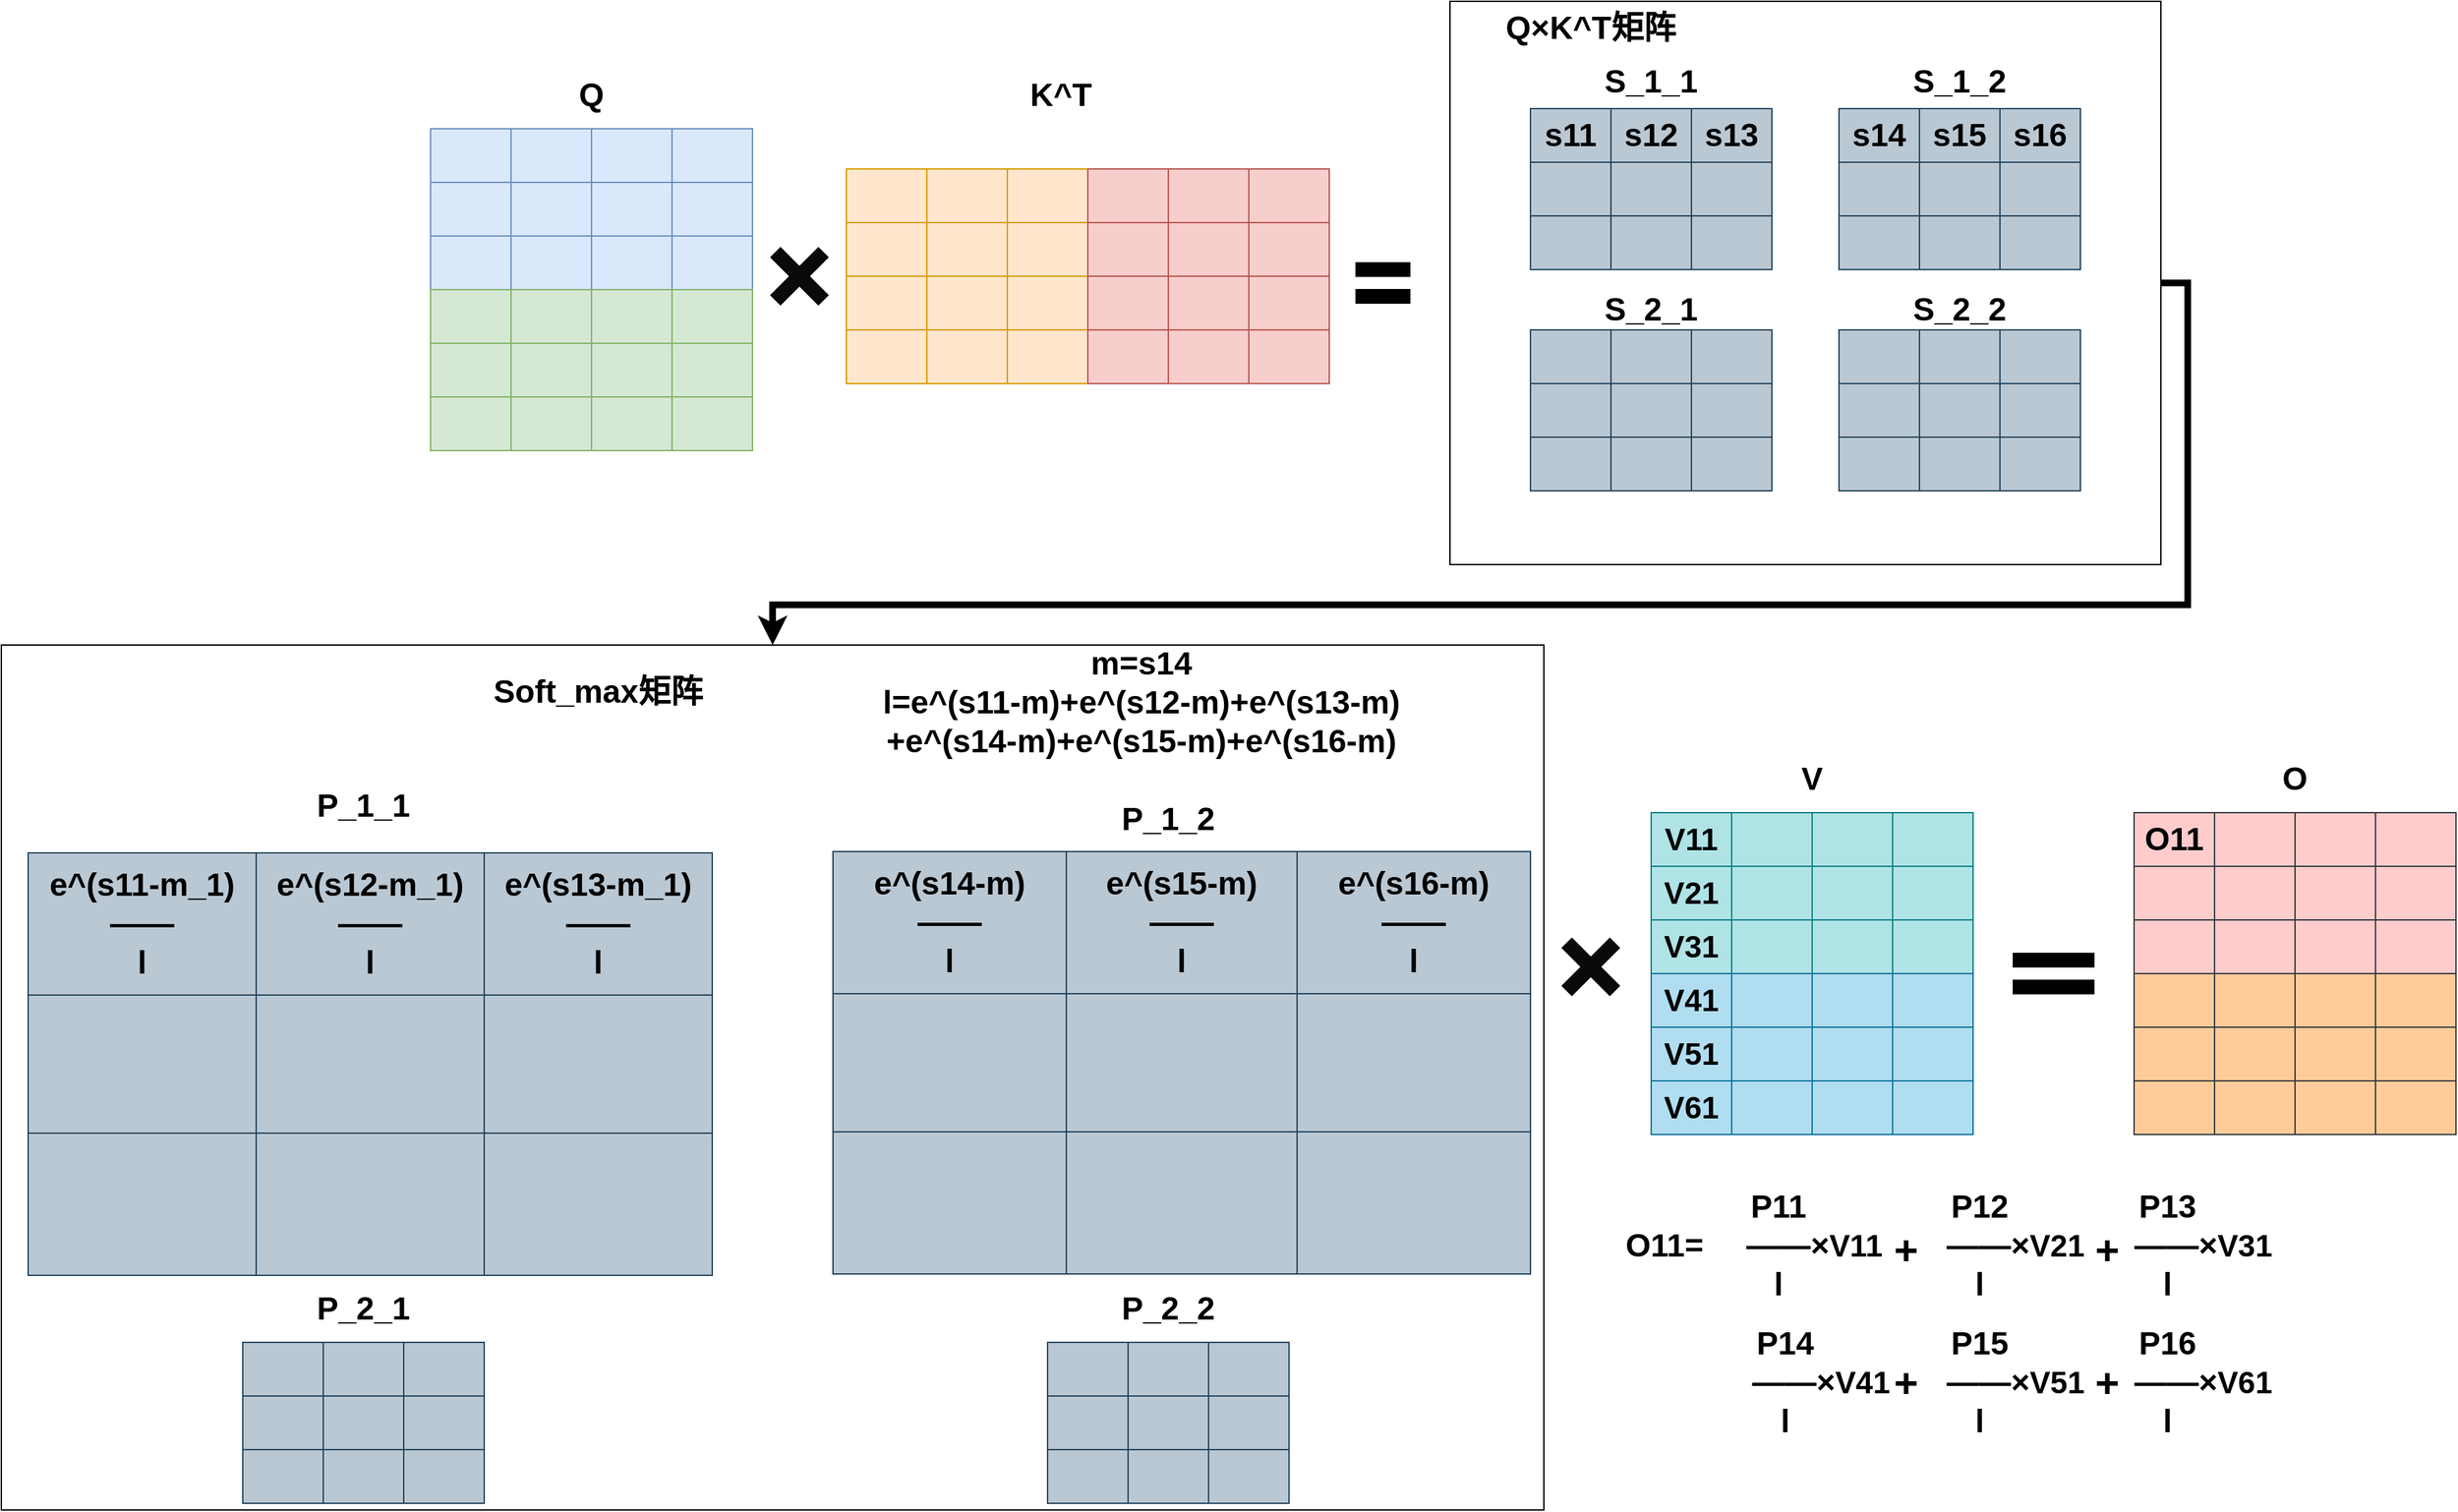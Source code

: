 <mxfile version="28.2.8">
  <diagram name="第 1 页" id="gURUhYekzmhHfBpD_hbv">
    <mxGraphModel dx="2578" dy="1444" grid="1" gridSize="10" guides="1" tooltips="1" connect="1" arrows="1" fold="1" page="1" pageScale="1" pageWidth="827" pageHeight="1169" math="0" shadow="0">
      <root>
        <mxCell id="0" />
        <mxCell id="1" parent="0" />
        <mxCell id="HMFZujH8z8Um771_D0yM-114" style="edgeStyle=orthogonalEdgeStyle;rounded=0;orthogonalLoop=1;jettySize=auto;html=1;exitX=1;exitY=0.5;exitDx=0;exitDy=0;entryX=0.5;entryY=0;entryDx=0;entryDy=0;strokeWidth=5;" parent="1" source="HMFZujH8z8Um771_D0yM-115" target="HMFZujH8z8Um771_D0yM-315" edge="1">
          <mxGeometry relative="1" as="geometry" />
        </mxCell>
        <mxCell id="HMFZujH8z8Um771_D0yM-115" value="" style="rounded=0;whiteSpace=wrap;html=1;" parent="1" vertex="1">
          <mxGeometry x="1300" y="280" width="530" height="420" as="geometry" />
        </mxCell>
        <mxCell id="HMFZujH8z8Um771_D0yM-116" value="" style="shape=table;startSize=0;container=1;collapsible=0;childLayout=tableLayout;fontSize=22;fillColor=#dae8fc;strokeColor=#6c8ebf;fontStyle=1" parent="1" vertex="1">
          <mxGeometry x="540" y="375" width="240" height="120" as="geometry" />
        </mxCell>
        <mxCell id="HMFZujH8z8Um771_D0yM-117" value="" style="shape=tableRow;horizontal=0;startSize=0;swimlaneHead=0;swimlaneBody=0;strokeColor=inherit;top=0;left=0;bottom=0;right=0;collapsible=0;dropTarget=0;fillColor=none;points=[[0,0.5],[1,0.5]];portConstraint=eastwest;fontSize=22;fontStyle=1" parent="HMFZujH8z8Um771_D0yM-116" vertex="1">
          <mxGeometry width="240" height="40" as="geometry" />
        </mxCell>
        <mxCell id="HMFZujH8z8Um771_D0yM-118" value="" style="shape=partialRectangle;html=1;whiteSpace=wrap;connectable=0;strokeColor=inherit;overflow=hidden;fillColor=none;top=0;left=0;bottom=0;right=0;pointerEvents=1;fontSize=22;fontStyle=1" parent="HMFZujH8z8Um771_D0yM-117" vertex="1">
          <mxGeometry width="60" height="40" as="geometry">
            <mxRectangle width="60" height="40" as="alternateBounds" />
          </mxGeometry>
        </mxCell>
        <mxCell id="HMFZujH8z8Um771_D0yM-119" value="" style="shape=partialRectangle;html=1;whiteSpace=wrap;connectable=0;strokeColor=inherit;overflow=hidden;fillColor=none;top=0;left=0;bottom=0;right=0;pointerEvents=1;fontSize=22;fontStyle=1" parent="HMFZujH8z8Um771_D0yM-117" vertex="1">
          <mxGeometry x="60" width="60" height="40" as="geometry">
            <mxRectangle width="60" height="40" as="alternateBounds" />
          </mxGeometry>
        </mxCell>
        <mxCell id="HMFZujH8z8Um771_D0yM-120" value="" style="shape=partialRectangle;html=1;whiteSpace=wrap;connectable=0;strokeColor=inherit;overflow=hidden;fillColor=none;top=0;left=0;bottom=0;right=0;pointerEvents=1;fontSize=22;fontStyle=1" parent="HMFZujH8z8Um771_D0yM-117" vertex="1">
          <mxGeometry x="120" width="60" height="40" as="geometry">
            <mxRectangle width="60" height="40" as="alternateBounds" />
          </mxGeometry>
        </mxCell>
        <mxCell id="HMFZujH8z8Um771_D0yM-121" value="" style="shape=partialRectangle;html=1;whiteSpace=wrap;connectable=0;strokeColor=inherit;overflow=hidden;fillColor=none;top=0;left=0;bottom=0;right=0;pointerEvents=1;fontSize=22;fontStyle=1" parent="HMFZujH8z8Um771_D0yM-117" vertex="1">
          <mxGeometry x="180" width="60" height="40" as="geometry">
            <mxRectangle width="60" height="40" as="alternateBounds" />
          </mxGeometry>
        </mxCell>
        <mxCell id="HMFZujH8z8Um771_D0yM-122" value="" style="shape=tableRow;horizontal=0;startSize=0;swimlaneHead=0;swimlaneBody=0;strokeColor=inherit;top=0;left=0;bottom=0;right=0;collapsible=0;dropTarget=0;fillColor=none;points=[[0,0.5],[1,0.5]];portConstraint=eastwest;fontSize=22;fontStyle=1" parent="HMFZujH8z8Um771_D0yM-116" vertex="1">
          <mxGeometry y="40" width="240" height="40" as="geometry" />
        </mxCell>
        <mxCell id="HMFZujH8z8Um771_D0yM-123" value="" style="shape=partialRectangle;html=1;whiteSpace=wrap;connectable=0;strokeColor=inherit;overflow=hidden;fillColor=none;top=0;left=0;bottom=0;right=0;pointerEvents=1;fontSize=22;fontStyle=1" parent="HMFZujH8z8Um771_D0yM-122" vertex="1">
          <mxGeometry width="60" height="40" as="geometry">
            <mxRectangle width="60" height="40" as="alternateBounds" />
          </mxGeometry>
        </mxCell>
        <mxCell id="HMFZujH8z8Um771_D0yM-124" value="" style="shape=partialRectangle;html=1;whiteSpace=wrap;connectable=0;strokeColor=inherit;overflow=hidden;fillColor=none;top=0;left=0;bottom=0;right=0;pointerEvents=1;fontSize=22;fontStyle=1" parent="HMFZujH8z8Um771_D0yM-122" vertex="1">
          <mxGeometry x="60" width="60" height="40" as="geometry">
            <mxRectangle width="60" height="40" as="alternateBounds" />
          </mxGeometry>
        </mxCell>
        <mxCell id="HMFZujH8z8Um771_D0yM-125" value="" style="shape=partialRectangle;html=1;whiteSpace=wrap;connectable=0;strokeColor=inherit;overflow=hidden;fillColor=none;top=0;left=0;bottom=0;right=0;pointerEvents=1;fontSize=22;fontStyle=1" parent="HMFZujH8z8Um771_D0yM-122" vertex="1">
          <mxGeometry x="120" width="60" height="40" as="geometry">
            <mxRectangle width="60" height="40" as="alternateBounds" />
          </mxGeometry>
        </mxCell>
        <mxCell id="HMFZujH8z8Um771_D0yM-126" value="" style="shape=partialRectangle;html=1;whiteSpace=wrap;connectable=0;strokeColor=inherit;overflow=hidden;fillColor=none;top=0;left=0;bottom=0;right=0;pointerEvents=1;fontSize=22;fontStyle=1" parent="HMFZujH8z8Um771_D0yM-122" vertex="1">
          <mxGeometry x="180" width="60" height="40" as="geometry">
            <mxRectangle width="60" height="40" as="alternateBounds" />
          </mxGeometry>
        </mxCell>
        <mxCell id="HMFZujH8z8Um771_D0yM-127" value="" style="shape=tableRow;horizontal=0;startSize=0;swimlaneHead=0;swimlaneBody=0;strokeColor=inherit;top=0;left=0;bottom=0;right=0;collapsible=0;dropTarget=0;fillColor=none;points=[[0,0.5],[1,0.5]];portConstraint=eastwest;fontSize=22;fontStyle=1" parent="HMFZujH8z8Um771_D0yM-116" vertex="1">
          <mxGeometry y="80" width="240" height="40" as="geometry" />
        </mxCell>
        <mxCell id="HMFZujH8z8Um771_D0yM-128" value="" style="shape=partialRectangle;html=1;whiteSpace=wrap;connectable=0;strokeColor=inherit;overflow=hidden;fillColor=none;top=0;left=0;bottom=0;right=0;pointerEvents=1;fontSize=22;fontStyle=1" parent="HMFZujH8z8Um771_D0yM-127" vertex="1">
          <mxGeometry width="60" height="40" as="geometry">
            <mxRectangle width="60" height="40" as="alternateBounds" />
          </mxGeometry>
        </mxCell>
        <mxCell id="HMFZujH8z8Um771_D0yM-129" value="" style="shape=partialRectangle;html=1;whiteSpace=wrap;connectable=0;strokeColor=inherit;overflow=hidden;fillColor=none;top=0;left=0;bottom=0;right=0;pointerEvents=1;fontSize=22;fontStyle=1" parent="HMFZujH8z8Um771_D0yM-127" vertex="1">
          <mxGeometry x="60" width="60" height="40" as="geometry">
            <mxRectangle width="60" height="40" as="alternateBounds" />
          </mxGeometry>
        </mxCell>
        <mxCell id="HMFZujH8z8Um771_D0yM-130" value="" style="shape=partialRectangle;html=1;whiteSpace=wrap;connectable=0;strokeColor=inherit;overflow=hidden;fillColor=none;top=0;left=0;bottom=0;right=0;pointerEvents=1;fontSize=22;fontStyle=1" parent="HMFZujH8z8Um771_D0yM-127" vertex="1">
          <mxGeometry x="120" width="60" height="40" as="geometry">
            <mxRectangle width="60" height="40" as="alternateBounds" />
          </mxGeometry>
        </mxCell>
        <mxCell id="HMFZujH8z8Um771_D0yM-131" value="" style="shape=partialRectangle;html=1;whiteSpace=wrap;connectable=0;strokeColor=inherit;overflow=hidden;fillColor=none;top=0;left=0;bottom=0;right=0;pointerEvents=1;fontSize=22;fontStyle=1" parent="HMFZujH8z8Um771_D0yM-127" vertex="1">
          <mxGeometry x="180" width="60" height="40" as="geometry">
            <mxRectangle width="60" height="40" as="alternateBounds" />
          </mxGeometry>
        </mxCell>
        <mxCell id="HMFZujH8z8Um771_D0yM-132" value="" style="shape=table;startSize=0;container=1;collapsible=0;childLayout=tableLayout;fontSize=22;fillColor=#d5e8d4;strokeColor=#82b366;fontStyle=1" parent="1" vertex="1">
          <mxGeometry x="540" y="495" width="240" height="120" as="geometry" />
        </mxCell>
        <mxCell id="HMFZujH8z8Um771_D0yM-133" value="" style="shape=tableRow;horizontal=0;startSize=0;swimlaneHead=0;swimlaneBody=0;strokeColor=inherit;top=0;left=0;bottom=0;right=0;collapsible=0;dropTarget=0;fillColor=none;points=[[0,0.5],[1,0.5]];portConstraint=eastwest;fontSize=22;fontStyle=1" parent="HMFZujH8z8Um771_D0yM-132" vertex="1">
          <mxGeometry width="240" height="40" as="geometry" />
        </mxCell>
        <mxCell id="HMFZujH8z8Um771_D0yM-134" value="" style="shape=partialRectangle;html=1;whiteSpace=wrap;connectable=0;strokeColor=inherit;overflow=hidden;fillColor=none;top=0;left=0;bottom=0;right=0;pointerEvents=1;fontSize=22;fontStyle=1" parent="HMFZujH8z8Um771_D0yM-133" vertex="1">
          <mxGeometry width="60" height="40" as="geometry">
            <mxRectangle width="60" height="40" as="alternateBounds" />
          </mxGeometry>
        </mxCell>
        <mxCell id="HMFZujH8z8Um771_D0yM-135" value="" style="shape=partialRectangle;html=1;whiteSpace=wrap;connectable=0;strokeColor=inherit;overflow=hidden;fillColor=none;top=0;left=0;bottom=0;right=0;pointerEvents=1;fontSize=22;fontStyle=1" parent="HMFZujH8z8Um771_D0yM-133" vertex="1">
          <mxGeometry x="60" width="60" height="40" as="geometry">
            <mxRectangle width="60" height="40" as="alternateBounds" />
          </mxGeometry>
        </mxCell>
        <mxCell id="HMFZujH8z8Um771_D0yM-136" value="" style="shape=partialRectangle;html=1;whiteSpace=wrap;connectable=0;strokeColor=inherit;overflow=hidden;fillColor=none;top=0;left=0;bottom=0;right=0;pointerEvents=1;fontSize=22;fontStyle=1" parent="HMFZujH8z8Um771_D0yM-133" vertex="1">
          <mxGeometry x="120" width="60" height="40" as="geometry">
            <mxRectangle width="60" height="40" as="alternateBounds" />
          </mxGeometry>
        </mxCell>
        <mxCell id="HMFZujH8z8Um771_D0yM-137" style="shape=partialRectangle;html=1;whiteSpace=wrap;connectable=0;strokeColor=inherit;overflow=hidden;fillColor=none;top=0;left=0;bottom=0;right=0;pointerEvents=1;fontSize=22;fontStyle=1" parent="HMFZujH8z8Um771_D0yM-133" vertex="1">
          <mxGeometry x="180" width="60" height="40" as="geometry">
            <mxRectangle width="60" height="40" as="alternateBounds" />
          </mxGeometry>
        </mxCell>
        <mxCell id="HMFZujH8z8Um771_D0yM-138" value="" style="shape=tableRow;horizontal=0;startSize=0;swimlaneHead=0;swimlaneBody=0;strokeColor=inherit;top=0;left=0;bottom=0;right=0;collapsible=0;dropTarget=0;fillColor=none;points=[[0,0.5],[1,0.5]];portConstraint=eastwest;fontSize=22;fontStyle=1" parent="HMFZujH8z8Um771_D0yM-132" vertex="1">
          <mxGeometry y="40" width="240" height="40" as="geometry" />
        </mxCell>
        <mxCell id="HMFZujH8z8Um771_D0yM-139" value="" style="shape=partialRectangle;html=1;whiteSpace=wrap;connectable=0;strokeColor=inherit;overflow=hidden;fillColor=none;top=0;left=0;bottom=0;right=0;pointerEvents=1;fontSize=22;fontStyle=1" parent="HMFZujH8z8Um771_D0yM-138" vertex="1">
          <mxGeometry width="60" height="40" as="geometry">
            <mxRectangle width="60" height="40" as="alternateBounds" />
          </mxGeometry>
        </mxCell>
        <mxCell id="HMFZujH8z8Um771_D0yM-140" value="" style="shape=partialRectangle;html=1;whiteSpace=wrap;connectable=0;strokeColor=inherit;overflow=hidden;fillColor=none;top=0;left=0;bottom=0;right=0;pointerEvents=1;fontSize=22;fontStyle=1" parent="HMFZujH8z8Um771_D0yM-138" vertex="1">
          <mxGeometry x="60" width="60" height="40" as="geometry">
            <mxRectangle width="60" height="40" as="alternateBounds" />
          </mxGeometry>
        </mxCell>
        <mxCell id="HMFZujH8z8Um771_D0yM-141" value="" style="shape=partialRectangle;html=1;whiteSpace=wrap;connectable=0;strokeColor=inherit;overflow=hidden;fillColor=none;top=0;left=0;bottom=0;right=0;pointerEvents=1;fontSize=22;fontStyle=1" parent="HMFZujH8z8Um771_D0yM-138" vertex="1">
          <mxGeometry x="120" width="60" height="40" as="geometry">
            <mxRectangle width="60" height="40" as="alternateBounds" />
          </mxGeometry>
        </mxCell>
        <mxCell id="HMFZujH8z8Um771_D0yM-142" style="shape=partialRectangle;html=1;whiteSpace=wrap;connectable=0;strokeColor=inherit;overflow=hidden;fillColor=none;top=0;left=0;bottom=0;right=0;pointerEvents=1;fontSize=22;fontStyle=1" parent="HMFZujH8z8Um771_D0yM-138" vertex="1">
          <mxGeometry x="180" width="60" height="40" as="geometry">
            <mxRectangle width="60" height="40" as="alternateBounds" />
          </mxGeometry>
        </mxCell>
        <mxCell id="HMFZujH8z8Um771_D0yM-143" value="" style="shape=tableRow;horizontal=0;startSize=0;swimlaneHead=0;swimlaneBody=0;strokeColor=inherit;top=0;left=0;bottom=0;right=0;collapsible=0;dropTarget=0;fillColor=none;points=[[0,0.5],[1,0.5]];portConstraint=eastwest;fontSize=22;fontStyle=1" parent="HMFZujH8z8Um771_D0yM-132" vertex="1">
          <mxGeometry y="80" width="240" height="40" as="geometry" />
        </mxCell>
        <mxCell id="HMFZujH8z8Um771_D0yM-144" value="" style="shape=partialRectangle;html=1;whiteSpace=wrap;connectable=0;strokeColor=inherit;overflow=hidden;fillColor=none;top=0;left=0;bottom=0;right=0;pointerEvents=1;fontSize=22;fontStyle=1" parent="HMFZujH8z8Um771_D0yM-143" vertex="1">
          <mxGeometry width="60" height="40" as="geometry">
            <mxRectangle width="60" height="40" as="alternateBounds" />
          </mxGeometry>
        </mxCell>
        <mxCell id="HMFZujH8z8Um771_D0yM-145" value="" style="shape=partialRectangle;html=1;whiteSpace=wrap;connectable=0;strokeColor=inherit;overflow=hidden;fillColor=none;top=0;left=0;bottom=0;right=0;pointerEvents=1;fontSize=22;fontStyle=1" parent="HMFZujH8z8Um771_D0yM-143" vertex="1">
          <mxGeometry x="60" width="60" height="40" as="geometry">
            <mxRectangle width="60" height="40" as="alternateBounds" />
          </mxGeometry>
        </mxCell>
        <mxCell id="HMFZujH8z8Um771_D0yM-146" value="" style="shape=partialRectangle;html=1;whiteSpace=wrap;connectable=0;strokeColor=inherit;overflow=hidden;fillColor=none;top=0;left=0;bottom=0;right=0;pointerEvents=1;fontSize=22;fontStyle=1" parent="HMFZujH8z8Um771_D0yM-143" vertex="1">
          <mxGeometry x="120" width="60" height="40" as="geometry">
            <mxRectangle width="60" height="40" as="alternateBounds" />
          </mxGeometry>
        </mxCell>
        <mxCell id="HMFZujH8z8Um771_D0yM-147" style="shape=partialRectangle;html=1;whiteSpace=wrap;connectable=0;strokeColor=inherit;overflow=hidden;fillColor=none;top=0;left=0;bottom=0;right=0;pointerEvents=1;fontSize=22;fontStyle=1" parent="HMFZujH8z8Um771_D0yM-143" vertex="1">
          <mxGeometry x="180" width="60" height="40" as="geometry">
            <mxRectangle width="60" height="40" as="alternateBounds" />
          </mxGeometry>
        </mxCell>
        <mxCell id="HMFZujH8z8Um771_D0yM-148" value="&lt;font style=&quot;font-size: 24px;&quot;&gt;&lt;b&gt;Q&lt;/b&gt;&lt;/font&gt;" style="text;html=1;whiteSpace=wrap;strokeColor=none;fillColor=none;align=center;verticalAlign=middle;rounded=0;" parent="1" vertex="1">
          <mxGeometry x="630" y="335" width="60" height="30" as="geometry" />
        </mxCell>
        <mxCell id="HMFZujH8z8Um771_D0yM-149" value="" style="shape=table;startSize=0;container=1;collapsible=0;childLayout=tableLayout;fontSize=16;fillColor=#b0e3e6;strokeColor=#0e8088;" parent="1" vertex="1">
          <mxGeometry x="1450" y="885" width="240" height="120" as="geometry" />
        </mxCell>
        <mxCell id="HMFZujH8z8Um771_D0yM-150" value="" style="shape=tableRow;horizontal=0;startSize=0;swimlaneHead=0;swimlaneBody=0;strokeColor=inherit;top=0;left=0;bottom=0;right=0;collapsible=0;dropTarget=0;fillColor=none;points=[[0,0.5],[1,0.5]];portConstraint=eastwest;fontSize=16;" parent="HMFZujH8z8Um771_D0yM-149" vertex="1">
          <mxGeometry width="240" height="40" as="geometry" />
        </mxCell>
        <mxCell id="HMFZujH8z8Um771_D0yM-151" value="V11" style="shape=partialRectangle;html=1;whiteSpace=wrap;connectable=0;strokeColor=inherit;overflow=hidden;fillColor=none;top=0;left=0;bottom=0;right=0;pointerEvents=1;fontSize=23;fontStyle=1" parent="HMFZujH8z8Um771_D0yM-150" vertex="1">
          <mxGeometry width="60" height="40" as="geometry">
            <mxRectangle width="60" height="40" as="alternateBounds" />
          </mxGeometry>
        </mxCell>
        <mxCell id="HMFZujH8z8Um771_D0yM-152" value="" style="shape=partialRectangle;html=1;whiteSpace=wrap;connectable=0;strokeColor=inherit;overflow=hidden;fillColor=none;top=0;left=0;bottom=0;right=0;pointerEvents=1;fontSize=16;" parent="HMFZujH8z8Um771_D0yM-150" vertex="1">
          <mxGeometry x="60" width="60" height="40" as="geometry">
            <mxRectangle width="60" height="40" as="alternateBounds" />
          </mxGeometry>
        </mxCell>
        <mxCell id="HMFZujH8z8Um771_D0yM-153" value="" style="shape=partialRectangle;html=1;whiteSpace=wrap;connectable=0;strokeColor=inherit;overflow=hidden;fillColor=none;top=0;left=0;bottom=0;right=0;pointerEvents=1;fontSize=16;" parent="HMFZujH8z8Um771_D0yM-150" vertex="1">
          <mxGeometry x="120" width="60" height="40" as="geometry">
            <mxRectangle width="60" height="40" as="alternateBounds" />
          </mxGeometry>
        </mxCell>
        <mxCell id="HMFZujH8z8Um771_D0yM-154" style="shape=partialRectangle;html=1;whiteSpace=wrap;connectable=0;strokeColor=inherit;overflow=hidden;fillColor=none;top=0;left=0;bottom=0;right=0;pointerEvents=1;fontSize=16;" parent="HMFZujH8z8Um771_D0yM-150" vertex="1">
          <mxGeometry x="180" width="60" height="40" as="geometry">
            <mxRectangle width="60" height="40" as="alternateBounds" />
          </mxGeometry>
        </mxCell>
        <mxCell id="HMFZujH8z8Um771_D0yM-155" value="" style="shape=tableRow;horizontal=0;startSize=0;swimlaneHead=0;swimlaneBody=0;strokeColor=inherit;top=0;left=0;bottom=0;right=0;collapsible=0;dropTarget=0;fillColor=none;points=[[0,0.5],[1,0.5]];portConstraint=eastwest;fontSize=16;" parent="HMFZujH8z8Um771_D0yM-149" vertex="1">
          <mxGeometry y="40" width="240" height="40" as="geometry" />
        </mxCell>
        <mxCell id="HMFZujH8z8Um771_D0yM-156" value="V21" style="shape=partialRectangle;html=1;whiteSpace=wrap;connectable=0;strokeColor=inherit;overflow=hidden;fillColor=none;top=0;left=0;bottom=0;right=0;pointerEvents=1;fontSize=23;fontStyle=1" parent="HMFZujH8z8Um771_D0yM-155" vertex="1">
          <mxGeometry width="60" height="40" as="geometry">
            <mxRectangle width="60" height="40" as="alternateBounds" />
          </mxGeometry>
        </mxCell>
        <mxCell id="HMFZujH8z8Um771_D0yM-157" value="" style="shape=partialRectangle;html=1;whiteSpace=wrap;connectable=0;strokeColor=inherit;overflow=hidden;fillColor=none;top=0;left=0;bottom=0;right=0;pointerEvents=1;fontSize=16;" parent="HMFZujH8z8Um771_D0yM-155" vertex="1">
          <mxGeometry x="60" width="60" height="40" as="geometry">
            <mxRectangle width="60" height="40" as="alternateBounds" />
          </mxGeometry>
        </mxCell>
        <mxCell id="HMFZujH8z8Um771_D0yM-158" value="" style="shape=partialRectangle;html=1;whiteSpace=wrap;connectable=0;strokeColor=inherit;overflow=hidden;fillColor=none;top=0;left=0;bottom=0;right=0;pointerEvents=1;fontSize=16;" parent="HMFZujH8z8Um771_D0yM-155" vertex="1">
          <mxGeometry x="120" width="60" height="40" as="geometry">
            <mxRectangle width="60" height="40" as="alternateBounds" />
          </mxGeometry>
        </mxCell>
        <mxCell id="HMFZujH8z8Um771_D0yM-159" style="shape=partialRectangle;html=1;whiteSpace=wrap;connectable=0;strokeColor=inherit;overflow=hidden;fillColor=none;top=0;left=0;bottom=0;right=0;pointerEvents=1;fontSize=16;" parent="HMFZujH8z8Um771_D0yM-155" vertex="1">
          <mxGeometry x="180" width="60" height="40" as="geometry">
            <mxRectangle width="60" height="40" as="alternateBounds" />
          </mxGeometry>
        </mxCell>
        <mxCell id="HMFZujH8z8Um771_D0yM-160" value="" style="shape=tableRow;horizontal=0;startSize=0;swimlaneHead=0;swimlaneBody=0;strokeColor=inherit;top=0;left=0;bottom=0;right=0;collapsible=0;dropTarget=0;fillColor=none;points=[[0,0.5],[1,0.5]];portConstraint=eastwest;fontSize=16;" parent="HMFZujH8z8Um771_D0yM-149" vertex="1">
          <mxGeometry y="80" width="240" height="40" as="geometry" />
        </mxCell>
        <mxCell id="HMFZujH8z8Um771_D0yM-161" value="V31" style="shape=partialRectangle;html=1;whiteSpace=wrap;connectable=0;strokeColor=inherit;overflow=hidden;fillColor=none;top=0;left=0;bottom=0;right=0;pointerEvents=1;fontSize=23;fontStyle=1" parent="HMFZujH8z8Um771_D0yM-160" vertex="1">
          <mxGeometry width="60" height="40" as="geometry">
            <mxRectangle width="60" height="40" as="alternateBounds" />
          </mxGeometry>
        </mxCell>
        <mxCell id="HMFZujH8z8Um771_D0yM-162" value="" style="shape=partialRectangle;html=1;whiteSpace=wrap;connectable=0;strokeColor=inherit;overflow=hidden;fillColor=none;top=0;left=0;bottom=0;right=0;pointerEvents=1;fontSize=16;" parent="HMFZujH8z8Um771_D0yM-160" vertex="1">
          <mxGeometry x="60" width="60" height="40" as="geometry">
            <mxRectangle width="60" height="40" as="alternateBounds" />
          </mxGeometry>
        </mxCell>
        <mxCell id="HMFZujH8z8Um771_D0yM-163" value="" style="shape=partialRectangle;html=1;whiteSpace=wrap;connectable=0;strokeColor=inherit;overflow=hidden;fillColor=none;top=0;left=0;bottom=0;right=0;pointerEvents=1;fontSize=16;" parent="HMFZujH8z8Um771_D0yM-160" vertex="1">
          <mxGeometry x="120" width="60" height="40" as="geometry">
            <mxRectangle width="60" height="40" as="alternateBounds" />
          </mxGeometry>
        </mxCell>
        <mxCell id="HMFZujH8z8Um771_D0yM-164" style="shape=partialRectangle;html=1;whiteSpace=wrap;connectable=0;strokeColor=inherit;overflow=hidden;fillColor=none;top=0;left=0;bottom=0;right=0;pointerEvents=1;fontSize=16;" parent="HMFZujH8z8Um771_D0yM-160" vertex="1">
          <mxGeometry x="180" width="60" height="40" as="geometry">
            <mxRectangle width="60" height="40" as="alternateBounds" />
          </mxGeometry>
        </mxCell>
        <mxCell id="HMFZujH8z8Um771_D0yM-165" value="" style="shape=table;startSize=0;container=1;collapsible=0;childLayout=tableLayout;fontSize=16;fillColor=#b1ddf0;strokeColor=#10739e;" parent="1" vertex="1">
          <mxGeometry x="1450" y="1005" width="240" height="120" as="geometry" />
        </mxCell>
        <mxCell id="HMFZujH8z8Um771_D0yM-166" value="" style="shape=tableRow;horizontal=0;startSize=0;swimlaneHead=0;swimlaneBody=0;strokeColor=inherit;top=0;left=0;bottom=0;right=0;collapsible=0;dropTarget=0;fillColor=none;points=[[0,0.5],[1,0.5]];portConstraint=eastwest;fontSize=16;" parent="HMFZujH8z8Um771_D0yM-165" vertex="1">
          <mxGeometry width="240" height="40" as="geometry" />
        </mxCell>
        <mxCell id="HMFZujH8z8Um771_D0yM-167" value="V41" style="shape=partialRectangle;html=1;whiteSpace=wrap;connectable=0;strokeColor=inherit;overflow=hidden;fillColor=none;top=0;left=0;bottom=0;right=0;pointerEvents=1;fontSize=23;fontStyle=1" parent="HMFZujH8z8Um771_D0yM-166" vertex="1">
          <mxGeometry width="60" height="40" as="geometry">
            <mxRectangle width="60" height="40" as="alternateBounds" />
          </mxGeometry>
        </mxCell>
        <mxCell id="HMFZujH8z8Um771_D0yM-168" value="" style="shape=partialRectangle;html=1;whiteSpace=wrap;connectable=0;strokeColor=inherit;overflow=hidden;fillColor=none;top=0;left=0;bottom=0;right=0;pointerEvents=1;fontSize=16;" parent="HMFZujH8z8Um771_D0yM-166" vertex="1">
          <mxGeometry x="60" width="60" height="40" as="geometry">
            <mxRectangle width="60" height="40" as="alternateBounds" />
          </mxGeometry>
        </mxCell>
        <mxCell id="HMFZujH8z8Um771_D0yM-169" value="" style="shape=partialRectangle;html=1;whiteSpace=wrap;connectable=0;strokeColor=inherit;overflow=hidden;fillColor=none;top=0;left=0;bottom=0;right=0;pointerEvents=1;fontSize=16;" parent="HMFZujH8z8Um771_D0yM-166" vertex="1">
          <mxGeometry x="120" width="60" height="40" as="geometry">
            <mxRectangle width="60" height="40" as="alternateBounds" />
          </mxGeometry>
        </mxCell>
        <mxCell id="HMFZujH8z8Um771_D0yM-170" style="shape=partialRectangle;html=1;whiteSpace=wrap;connectable=0;strokeColor=inherit;overflow=hidden;fillColor=none;top=0;left=0;bottom=0;right=0;pointerEvents=1;fontSize=16;" parent="HMFZujH8z8Um771_D0yM-166" vertex="1">
          <mxGeometry x="180" width="60" height="40" as="geometry">
            <mxRectangle width="60" height="40" as="alternateBounds" />
          </mxGeometry>
        </mxCell>
        <mxCell id="HMFZujH8z8Um771_D0yM-171" value="" style="shape=tableRow;horizontal=0;startSize=0;swimlaneHead=0;swimlaneBody=0;strokeColor=inherit;top=0;left=0;bottom=0;right=0;collapsible=0;dropTarget=0;fillColor=none;points=[[0,0.5],[1,0.5]];portConstraint=eastwest;fontSize=16;" parent="HMFZujH8z8Um771_D0yM-165" vertex="1">
          <mxGeometry y="40" width="240" height="40" as="geometry" />
        </mxCell>
        <mxCell id="HMFZujH8z8Um771_D0yM-172" value="V51" style="shape=partialRectangle;html=1;whiteSpace=wrap;connectable=0;strokeColor=inherit;overflow=hidden;fillColor=none;top=0;left=0;bottom=0;right=0;pointerEvents=1;fontSize=23;fontStyle=1" parent="HMFZujH8z8Um771_D0yM-171" vertex="1">
          <mxGeometry width="60" height="40" as="geometry">
            <mxRectangle width="60" height="40" as="alternateBounds" />
          </mxGeometry>
        </mxCell>
        <mxCell id="HMFZujH8z8Um771_D0yM-173" value="" style="shape=partialRectangle;html=1;whiteSpace=wrap;connectable=0;strokeColor=inherit;overflow=hidden;fillColor=none;top=0;left=0;bottom=0;right=0;pointerEvents=1;fontSize=16;" parent="HMFZujH8z8Um771_D0yM-171" vertex="1">
          <mxGeometry x="60" width="60" height="40" as="geometry">
            <mxRectangle width="60" height="40" as="alternateBounds" />
          </mxGeometry>
        </mxCell>
        <mxCell id="HMFZujH8z8Um771_D0yM-174" value="" style="shape=partialRectangle;html=1;whiteSpace=wrap;connectable=0;strokeColor=inherit;overflow=hidden;fillColor=none;top=0;left=0;bottom=0;right=0;pointerEvents=1;fontSize=16;" parent="HMFZujH8z8Um771_D0yM-171" vertex="1">
          <mxGeometry x="120" width="60" height="40" as="geometry">
            <mxRectangle width="60" height="40" as="alternateBounds" />
          </mxGeometry>
        </mxCell>
        <mxCell id="HMFZujH8z8Um771_D0yM-175" style="shape=partialRectangle;html=1;whiteSpace=wrap;connectable=0;strokeColor=inherit;overflow=hidden;fillColor=none;top=0;left=0;bottom=0;right=0;pointerEvents=1;fontSize=16;" parent="HMFZujH8z8Um771_D0yM-171" vertex="1">
          <mxGeometry x="180" width="60" height="40" as="geometry">
            <mxRectangle width="60" height="40" as="alternateBounds" />
          </mxGeometry>
        </mxCell>
        <mxCell id="HMFZujH8z8Um771_D0yM-176" value="" style="shape=tableRow;horizontal=0;startSize=0;swimlaneHead=0;swimlaneBody=0;strokeColor=inherit;top=0;left=0;bottom=0;right=0;collapsible=0;dropTarget=0;fillColor=none;points=[[0,0.5],[1,0.5]];portConstraint=eastwest;fontSize=16;" parent="HMFZujH8z8Um771_D0yM-165" vertex="1">
          <mxGeometry y="80" width="240" height="40" as="geometry" />
        </mxCell>
        <mxCell id="HMFZujH8z8Um771_D0yM-177" value="V61" style="shape=partialRectangle;html=1;whiteSpace=wrap;connectable=0;strokeColor=inherit;overflow=hidden;fillColor=none;top=0;left=0;bottom=0;right=0;pointerEvents=1;fontSize=23;fontStyle=1" parent="HMFZujH8z8Um771_D0yM-176" vertex="1">
          <mxGeometry width="60" height="40" as="geometry">
            <mxRectangle width="60" height="40" as="alternateBounds" />
          </mxGeometry>
        </mxCell>
        <mxCell id="HMFZujH8z8Um771_D0yM-178" value="" style="shape=partialRectangle;html=1;whiteSpace=wrap;connectable=0;strokeColor=inherit;overflow=hidden;fillColor=none;top=0;left=0;bottom=0;right=0;pointerEvents=1;fontSize=16;" parent="HMFZujH8z8Um771_D0yM-176" vertex="1">
          <mxGeometry x="60" width="60" height="40" as="geometry">
            <mxRectangle width="60" height="40" as="alternateBounds" />
          </mxGeometry>
        </mxCell>
        <mxCell id="HMFZujH8z8Um771_D0yM-179" value="" style="shape=partialRectangle;html=1;whiteSpace=wrap;connectable=0;strokeColor=inherit;overflow=hidden;fillColor=none;top=0;left=0;bottom=0;right=0;pointerEvents=1;fontSize=16;" parent="HMFZujH8z8Um771_D0yM-176" vertex="1">
          <mxGeometry x="120" width="60" height="40" as="geometry">
            <mxRectangle width="60" height="40" as="alternateBounds" />
          </mxGeometry>
        </mxCell>
        <mxCell id="HMFZujH8z8Um771_D0yM-180" style="shape=partialRectangle;html=1;whiteSpace=wrap;connectable=0;strokeColor=inherit;overflow=hidden;fillColor=none;top=0;left=0;bottom=0;right=0;pointerEvents=1;fontSize=16;" parent="HMFZujH8z8Um771_D0yM-176" vertex="1">
          <mxGeometry x="180" width="60" height="40" as="geometry">
            <mxRectangle width="60" height="40" as="alternateBounds" />
          </mxGeometry>
        </mxCell>
        <mxCell id="HMFZujH8z8Um771_D0yM-181" value="&lt;font style=&quot;font-size: 24px;&quot;&gt;&lt;b&gt;V&lt;/b&gt;&lt;/font&gt;" style="text;html=1;whiteSpace=wrap;strokeColor=none;fillColor=none;align=center;verticalAlign=middle;rounded=0;" parent="1" vertex="1">
          <mxGeometry x="1540" y="845" width="60" height="30" as="geometry" />
        </mxCell>
        <mxCell id="HMFZujH8z8Um771_D0yM-182" value="" style="shape=table;startSize=0;container=1;collapsible=0;childLayout=tableLayout;fontSize=22;fillColor=#ffe6cc;strokeColor=#d79b00;fontStyle=1" parent="1" vertex="1">
          <mxGeometry x="850" y="405" width="180" height="160" as="geometry" />
        </mxCell>
        <mxCell id="HMFZujH8z8Um771_D0yM-183" value="" style="shape=tableRow;horizontal=0;startSize=0;swimlaneHead=0;swimlaneBody=0;strokeColor=inherit;top=0;left=0;bottom=0;right=0;collapsible=0;dropTarget=0;fillColor=none;points=[[0,0.5],[1,0.5]];portConstraint=eastwest;fontSize=22;fontStyle=1" parent="HMFZujH8z8Um771_D0yM-182" vertex="1">
          <mxGeometry width="180" height="40" as="geometry" />
        </mxCell>
        <mxCell id="HMFZujH8z8Um771_D0yM-184" value="" style="shape=partialRectangle;html=1;whiteSpace=wrap;connectable=0;strokeColor=inherit;overflow=hidden;fillColor=none;top=0;left=0;bottom=0;right=0;pointerEvents=1;fontSize=22;fontStyle=1" parent="HMFZujH8z8Um771_D0yM-183" vertex="1">
          <mxGeometry width="60" height="40" as="geometry">
            <mxRectangle width="60" height="40" as="alternateBounds" />
          </mxGeometry>
        </mxCell>
        <mxCell id="HMFZujH8z8Um771_D0yM-185" value="" style="shape=partialRectangle;html=1;whiteSpace=wrap;connectable=0;strokeColor=inherit;overflow=hidden;fillColor=none;top=0;left=0;bottom=0;right=0;pointerEvents=1;fontSize=22;fontStyle=1" parent="HMFZujH8z8Um771_D0yM-183" vertex="1">
          <mxGeometry x="60" width="60" height="40" as="geometry">
            <mxRectangle width="60" height="40" as="alternateBounds" />
          </mxGeometry>
        </mxCell>
        <mxCell id="HMFZujH8z8Um771_D0yM-186" value="" style="shape=partialRectangle;html=1;whiteSpace=wrap;connectable=0;strokeColor=inherit;overflow=hidden;fillColor=none;top=0;left=0;bottom=0;right=0;pointerEvents=1;fontSize=22;fontStyle=1" parent="HMFZujH8z8Um771_D0yM-183" vertex="1">
          <mxGeometry x="120" width="60" height="40" as="geometry">
            <mxRectangle width="60" height="40" as="alternateBounds" />
          </mxGeometry>
        </mxCell>
        <mxCell id="HMFZujH8z8Um771_D0yM-187" value="" style="shape=tableRow;horizontal=0;startSize=0;swimlaneHead=0;swimlaneBody=0;strokeColor=inherit;top=0;left=0;bottom=0;right=0;collapsible=0;dropTarget=0;fillColor=none;points=[[0,0.5],[1,0.5]];portConstraint=eastwest;fontSize=22;fontStyle=1" parent="HMFZujH8z8Um771_D0yM-182" vertex="1">
          <mxGeometry y="40" width="180" height="40" as="geometry" />
        </mxCell>
        <mxCell id="HMFZujH8z8Um771_D0yM-188" value="" style="shape=partialRectangle;html=1;whiteSpace=wrap;connectable=0;strokeColor=inherit;overflow=hidden;fillColor=none;top=0;left=0;bottom=0;right=0;pointerEvents=1;fontSize=22;fontStyle=1" parent="HMFZujH8z8Um771_D0yM-187" vertex="1">
          <mxGeometry width="60" height="40" as="geometry">
            <mxRectangle width="60" height="40" as="alternateBounds" />
          </mxGeometry>
        </mxCell>
        <mxCell id="HMFZujH8z8Um771_D0yM-189" value="" style="shape=partialRectangle;html=1;whiteSpace=wrap;connectable=0;strokeColor=inherit;overflow=hidden;fillColor=none;top=0;left=0;bottom=0;right=0;pointerEvents=1;fontSize=22;fontStyle=1" parent="HMFZujH8z8Um771_D0yM-187" vertex="1">
          <mxGeometry x="60" width="60" height="40" as="geometry">
            <mxRectangle width="60" height="40" as="alternateBounds" />
          </mxGeometry>
        </mxCell>
        <mxCell id="HMFZujH8z8Um771_D0yM-190" value="" style="shape=partialRectangle;html=1;whiteSpace=wrap;connectable=0;strokeColor=inherit;overflow=hidden;fillColor=none;top=0;left=0;bottom=0;right=0;pointerEvents=1;fontSize=22;fontStyle=1" parent="HMFZujH8z8Um771_D0yM-187" vertex="1">
          <mxGeometry x="120" width="60" height="40" as="geometry">
            <mxRectangle width="60" height="40" as="alternateBounds" />
          </mxGeometry>
        </mxCell>
        <mxCell id="HMFZujH8z8Um771_D0yM-191" value="" style="shape=tableRow;horizontal=0;startSize=0;swimlaneHead=0;swimlaneBody=0;strokeColor=inherit;top=0;left=0;bottom=0;right=0;collapsible=0;dropTarget=0;fillColor=none;points=[[0,0.5],[1,0.5]];portConstraint=eastwest;fontSize=22;fontStyle=1" parent="HMFZujH8z8Um771_D0yM-182" vertex="1">
          <mxGeometry y="80" width="180" height="40" as="geometry" />
        </mxCell>
        <mxCell id="HMFZujH8z8Um771_D0yM-192" value="" style="shape=partialRectangle;html=1;whiteSpace=wrap;connectable=0;strokeColor=inherit;overflow=hidden;fillColor=none;top=0;left=0;bottom=0;right=0;pointerEvents=1;fontSize=22;fontStyle=1" parent="HMFZujH8z8Um771_D0yM-191" vertex="1">
          <mxGeometry width="60" height="40" as="geometry">
            <mxRectangle width="60" height="40" as="alternateBounds" />
          </mxGeometry>
        </mxCell>
        <mxCell id="HMFZujH8z8Um771_D0yM-193" value="" style="shape=partialRectangle;html=1;whiteSpace=wrap;connectable=0;strokeColor=inherit;overflow=hidden;fillColor=none;top=0;left=0;bottom=0;right=0;pointerEvents=1;fontSize=22;fontStyle=1" parent="HMFZujH8z8Um771_D0yM-191" vertex="1">
          <mxGeometry x="60" width="60" height="40" as="geometry">
            <mxRectangle width="60" height="40" as="alternateBounds" />
          </mxGeometry>
        </mxCell>
        <mxCell id="HMFZujH8z8Um771_D0yM-194" value="" style="shape=partialRectangle;html=1;whiteSpace=wrap;connectable=0;strokeColor=inherit;overflow=hidden;fillColor=none;top=0;left=0;bottom=0;right=0;pointerEvents=1;fontSize=22;fontStyle=1" parent="HMFZujH8z8Um771_D0yM-191" vertex="1">
          <mxGeometry x="120" width="60" height="40" as="geometry">
            <mxRectangle width="60" height="40" as="alternateBounds" />
          </mxGeometry>
        </mxCell>
        <mxCell id="HMFZujH8z8Um771_D0yM-195" style="shape=tableRow;horizontal=0;startSize=0;swimlaneHead=0;swimlaneBody=0;strokeColor=inherit;top=0;left=0;bottom=0;right=0;collapsible=0;dropTarget=0;fillColor=none;points=[[0,0.5],[1,0.5]];portConstraint=eastwest;fontSize=22;fontStyle=1" parent="HMFZujH8z8Um771_D0yM-182" vertex="1">
          <mxGeometry y="120" width="180" height="40" as="geometry" />
        </mxCell>
        <mxCell id="HMFZujH8z8Um771_D0yM-196" value="" style="shape=partialRectangle;html=1;whiteSpace=wrap;connectable=0;strokeColor=inherit;overflow=hidden;fillColor=none;top=0;left=0;bottom=0;right=0;pointerEvents=1;fontSize=22;fontStyle=1" parent="HMFZujH8z8Um771_D0yM-195" vertex="1">
          <mxGeometry width="60" height="40" as="geometry">
            <mxRectangle width="60" height="40" as="alternateBounds" />
          </mxGeometry>
        </mxCell>
        <mxCell id="HMFZujH8z8Um771_D0yM-197" value="" style="shape=partialRectangle;html=1;whiteSpace=wrap;connectable=0;strokeColor=inherit;overflow=hidden;fillColor=none;top=0;left=0;bottom=0;right=0;pointerEvents=1;fontSize=22;fontStyle=1" parent="HMFZujH8z8Um771_D0yM-195" vertex="1">
          <mxGeometry x="60" width="60" height="40" as="geometry">
            <mxRectangle width="60" height="40" as="alternateBounds" />
          </mxGeometry>
        </mxCell>
        <mxCell id="HMFZujH8z8Um771_D0yM-198" value="" style="shape=partialRectangle;html=1;whiteSpace=wrap;connectable=0;strokeColor=inherit;overflow=hidden;fillColor=none;top=0;left=0;bottom=0;right=0;pointerEvents=1;fontSize=22;fontStyle=1" parent="HMFZujH8z8Um771_D0yM-195" vertex="1">
          <mxGeometry x="120" width="60" height="40" as="geometry">
            <mxRectangle width="60" height="40" as="alternateBounds" />
          </mxGeometry>
        </mxCell>
        <mxCell id="HMFZujH8z8Um771_D0yM-199" value="&lt;span style=&quot;font-size: 24px;&quot;&gt;&lt;b&gt;K^T&lt;/b&gt;&lt;/span&gt;" style="text;html=1;whiteSpace=wrap;strokeColor=none;fillColor=none;align=center;verticalAlign=middle;rounded=0;" parent="1" vertex="1">
          <mxGeometry x="980" y="335" width="60" height="30" as="geometry" />
        </mxCell>
        <mxCell id="HMFZujH8z8Um771_D0yM-200" value="" style="shape=table;startSize=0;container=1;collapsible=0;childLayout=tableLayout;fontSize=16;fillColor=#f8cecc;strokeColor=#b85450;" parent="1" vertex="1">
          <mxGeometry x="1030" y="405" width="180" height="160" as="geometry" />
        </mxCell>
        <mxCell id="HMFZujH8z8Um771_D0yM-201" value="" style="shape=tableRow;horizontal=0;startSize=0;swimlaneHead=0;swimlaneBody=0;strokeColor=inherit;top=0;left=0;bottom=0;right=0;collapsible=0;dropTarget=0;fillColor=none;points=[[0,0.5],[1,0.5]];portConstraint=eastwest;fontSize=16;" parent="HMFZujH8z8Um771_D0yM-200" vertex="1">
          <mxGeometry width="180" height="40" as="geometry" />
        </mxCell>
        <mxCell id="HMFZujH8z8Um771_D0yM-202" value="" style="shape=partialRectangle;html=1;whiteSpace=wrap;connectable=0;strokeColor=inherit;overflow=hidden;fillColor=none;top=0;left=0;bottom=0;right=0;pointerEvents=1;fontSize=16;" parent="HMFZujH8z8Um771_D0yM-201" vertex="1">
          <mxGeometry width="60" height="40" as="geometry">
            <mxRectangle width="60" height="40" as="alternateBounds" />
          </mxGeometry>
        </mxCell>
        <mxCell id="HMFZujH8z8Um771_D0yM-203" value="" style="shape=partialRectangle;html=1;whiteSpace=wrap;connectable=0;strokeColor=inherit;overflow=hidden;fillColor=none;top=0;left=0;bottom=0;right=0;pointerEvents=1;fontSize=16;" parent="HMFZujH8z8Um771_D0yM-201" vertex="1">
          <mxGeometry x="60" width="60" height="40" as="geometry">
            <mxRectangle width="60" height="40" as="alternateBounds" />
          </mxGeometry>
        </mxCell>
        <mxCell id="HMFZujH8z8Um771_D0yM-204" value="" style="shape=partialRectangle;html=1;whiteSpace=wrap;connectable=0;strokeColor=inherit;overflow=hidden;fillColor=none;top=0;left=0;bottom=0;right=0;pointerEvents=1;fontSize=16;" parent="HMFZujH8z8Um771_D0yM-201" vertex="1">
          <mxGeometry x="120" width="60" height="40" as="geometry">
            <mxRectangle width="60" height="40" as="alternateBounds" />
          </mxGeometry>
        </mxCell>
        <mxCell id="HMFZujH8z8Um771_D0yM-205" value="" style="shape=tableRow;horizontal=0;startSize=0;swimlaneHead=0;swimlaneBody=0;strokeColor=inherit;top=0;left=0;bottom=0;right=0;collapsible=0;dropTarget=0;fillColor=none;points=[[0,0.5],[1,0.5]];portConstraint=eastwest;fontSize=16;" parent="HMFZujH8z8Um771_D0yM-200" vertex="1">
          <mxGeometry y="40" width="180" height="40" as="geometry" />
        </mxCell>
        <mxCell id="HMFZujH8z8Um771_D0yM-206" value="" style="shape=partialRectangle;html=1;whiteSpace=wrap;connectable=0;strokeColor=inherit;overflow=hidden;fillColor=none;top=0;left=0;bottom=0;right=0;pointerEvents=1;fontSize=16;" parent="HMFZujH8z8Um771_D0yM-205" vertex="1">
          <mxGeometry width="60" height="40" as="geometry">
            <mxRectangle width="60" height="40" as="alternateBounds" />
          </mxGeometry>
        </mxCell>
        <mxCell id="HMFZujH8z8Um771_D0yM-207" value="" style="shape=partialRectangle;html=1;whiteSpace=wrap;connectable=0;strokeColor=inherit;overflow=hidden;fillColor=none;top=0;left=0;bottom=0;right=0;pointerEvents=1;fontSize=16;" parent="HMFZujH8z8Um771_D0yM-205" vertex="1">
          <mxGeometry x="60" width="60" height="40" as="geometry">
            <mxRectangle width="60" height="40" as="alternateBounds" />
          </mxGeometry>
        </mxCell>
        <mxCell id="HMFZujH8z8Um771_D0yM-208" value="" style="shape=partialRectangle;html=1;whiteSpace=wrap;connectable=0;strokeColor=inherit;overflow=hidden;fillColor=none;top=0;left=0;bottom=0;right=0;pointerEvents=1;fontSize=16;" parent="HMFZujH8z8Um771_D0yM-205" vertex="1">
          <mxGeometry x="120" width="60" height="40" as="geometry">
            <mxRectangle width="60" height="40" as="alternateBounds" />
          </mxGeometry>
        </mxCell>
        <mxCell id="HMFZujH8z8Um771_D0yM-209" value="" style="shape=tableRow;horizontal=0;startSize=0;swimlaneHead=0;swimlaneBody=0;strokeColor=inherit;top=0;left=0;bottom=0;right=0;collapsible=0;dropTarget=0;fillColor=none;points=[[0,0.5],[1,0.5]];portConstraint=eastwest;fontSize=16;" parent="HMFZujH8z8Um771_D0yM-200" vertex="1">
          <mxGeometry y="80" width="180" height="40" as="geometry" />
        </mxCell>
        <mxCell id="HMFZujH8z8Um771_D0yM-210" value="" style="shape=partialRectangle;html=1;whiteSpace=wrap;connectable=0;strokeColor=inherit;overflow=hidden;fillColor=none;top=0;left=0;bottom=0;right=0;pointerEvents=1;fontSize=16;" parent="HMFZujH8z8Um771_D0yM-209" vertex="1">
          <mxGeometry width="60" height="40" as="geometry">
            <mxRectangle width="60" height="40" as="alternateBounds" />
          </mxGeometry>
        </mxCell>
        <mxCell id="HMFZujH8z8Um771_D0yM-211" value="" style="shape=partialRectangle;html=1;whiteSpace=wrap;connectable=0;strokeColor=inherit;overflow=hidden;fillColor=none;top=0;left=0;bottom=0;right=0;pointerEvents=1;fontSize=16;" parent="HMFZujH8z8Um771_D0yM-209" vertex="1">
          <mxGeometry x="60" width="60" height="40" as="geometry">
            <mxRectangle width="60" height="40" as="alternateBounds" />
          </mxGeometry>
        </mxCell>
        <mxCell id="HMFZujH8z8Um771_D0yM-212" value="" style="shape=partialRectangle;html=1;whiteSpace=wrap;connectable=0;strokeColor=inherit;overflow=hidden;fillColor=none;top=0;left=0;bottom=0;right=0;pointerEvents=1;fontSize=16;" parent="HMFZujH8z8Um771_D0yM-209" vertex="1">
          <mxGeometry x="120" width="60" height="40" as="geometry">
            <mxRectangle width="60" height="40" as="alternateBounds" />
          </mxGeometry>
        </mxCell>
        <mxCell id="HMFZujH8z8Um771_D0yM-213" style="shape=tableRow;horizontal=0;startSize=0;swimlaneHead=0;swimlaneBody=0;strokeColor=inherit;top=0;left=0;bottom=0;right=0;collapsible=0;dropTarget=0;fillColor=none;points=[[0,0.5],[1,0.5]];portConstraint=eastwest;fontSize=16;" parent="HMFZujH8z8Um771_D0yM-200" vertex="1">
          <mxGeometry y="120" width="180" height="40" as="geometry" />
        </mxCell>
        <mxCell id="HMFZujH8z8Um771_D0yM-214" style="shape=partialRectangle;html=1;whiteSpace=wrap;connectable=0;strokeColor=inherit;overflow=hidden;fillColor=none;top=0;left=0;bottom=0;right=0;pointerEvents=1;fontSize=16;" parent="HMFZujH8z8Um771_D0yM-213" vertex="1">
          <mxGeometry width="60" height="40" as="geometry">
            <mxRectangle width="60" height="40" as="alternateBounds" />
          </mxGeometry>
        </mxCell>
        <mxCell id="HMFZujH8z8Um771_D0yM-215" style="shape=partialRectangle;html=1;whiteSpace=wrap;connectable=0;strokeColor=inherit;overflow=hidden;fillColor=none;top=0;left=0;bottom=0;right=0;pointerEvents=1;fontSize=16;" parent="HMFZujH8z8Um771_D0yM-213" vertex="1">
          <mxGeometry x="60" width="60" height="40" as="geometry">
            <mxRectangle width="60" height="40" as="alternateBounds" />
          </mxGeometry>
        </mxCell>
        <mxCell id="HMFZujH8z8Um771_D0yM-216" style="shape=partialRectangle;html=1;whiteSpace=wrap;connectable=0;strokeColor=inherit;overflow=hidden;fillColor=none;top=0;left=0;bottom=0;right=0;pointerEvents=1;fontSize=16;" parent="HMFZujH8z8Um771_D0yM-213" vertex="1">
          <mxGeometry x="120" width="60" height="40" as="geometry">
            <mxRectangle width="60" height="40" as="alternateBounds" />
          </mxGeometry>
        </mxCell>
        <mxCell id="HMFZujH8z8Um771_D0yM-217" value="" style="shape=cross;whiteSpace=wrap;html=1;rotation=45;strokeColor=#000000;gradientColor=none;fillColor=light-dark(#0a0a0a, #ededed);" parent="1" vertex="1">
          <mxGeometry x="790" y="460.0" width="50" height="50" as="geometry" />
        </mxCell>
        <mxCell id="HMFZujH8z8Um771_D0yM-218" value="" style="group" parent="1" vertex="1" connectable="0">
          <mxGeometry x="1230" y="475" width="40" height="30" as="geometry" />
        </mxCell>
        <mxCell id="HMFZujH8z8Um771_D0yM-219" value="" style="rounded=0;whiteSpace=wrap;html=1;fillColor=#000000;" parent="HMFZujH8z8Um771_D0yM-218" vertex="1">
          <mxGeometry width="40" height="10" as="geometry" />
        </mxCell>
        <mxCell id="HMFZujH8z8Um771_D0yM-220" value="" style="rounded=0;whiteSpace=wrap;html=1;fillColor=#000000;" parent="HMFZujH8z8Um771_D0yM-218" vertex="1">
          <mxGeometry y="20" width="40" height="10" as="geometry" />
        </mxCell>
        <mxCell id="HMFZujH8z8Um771_D0yM-221" value="&lt;font style=&quot;font-size: 24px;&quot;&gt;&lt;b&gt;S_1_1&lt;/b&gt;&lt;/font&gt;" style="text;html=1;whiteSpace=wrap;strokeColor=none;fillColor=none;align=center;verticalAlign=middle;rounded=0;" parent="1" vertex="1">
          <mxGeometry x="1420" y="325" width="60" height="30" as="geometry" />
        </mxCell>
        <mxCell id="HMFZujH8z8Um771_D0yM-222" value="&lt;font style=&quot;font-size: 24px;&quot;&gt;&lt;b&gt;S_1_2&lt;/b&gt;&lt;/font&gt;" style="text;html=1;whiteSpace=wrap;strokeColor=none;fillColor=none;align=center;verticalAlign=middle;rounded=0;" parent="1" vertex="1">
          <mxGeometry x="1650" y="325" width="60" height="30" as="geometry" />
        </mxCell>
        <mxCell id="HMFZujH8z8Um771_D0yM-223" value="" style="shape=table;startSize=0;container=1;collapsible=0;childLayout=tableLayout;fontSize=16;fillColor=#bac8d3;strokeColor=#23445d;" parent="1" vertex="1">
          <mxGeometry x="1360" y="525" width="180" height="120" as="geometry" />
        </mxCell>
        <mxCell id="HMFZujH8z8Um771_D0yM-224" value="" style="shape=tableRow;horizontal=0;startSize=0;swimlaneHead=0;swimlaneBody=0;strokeColor=inherit;top=0;left=0;bottom=0;right=0;collapsible=0;dropTarget=0;fillColor=none;points=[[0,0.5],[1,0.5]];portConstraint=eastwest;fontSize=16;" parent="HMFZujH8z8Um771_D0yM-223" vertex="1">
          <mxGeometry width="180" height="40" as="geometry" />
        </mxCell>
        <mxCell id="HMFZujH8z8Um771_D0yM-225" value="" style="shape=partialRectangle;html=1;whiteSpace=wrap;connectable=0;strokeColor=inherit;overflow=hidden;fillColor=none;top=0;left=0;bottom=0;right=0;pointerEvents=1;fontSize=16;" parent="HMFZujH8z8Um771_D0yM-224" vertex="1">
          <mxGeometry width="60" height="40" as="geometry">
            <mxRectangle width="60" height="40" as="alternateBounds" />
          </mxGeometry>
        </mxCell>
        <mxCell id="HMFZujH8z8Um771_D0yM-226" value="" style="shape=partialRectangle;html=1;whiteSpace=wrap;connectable=0;strokeColor=inherit;overflow=hidden;fillColor=none;top=0;left=0;bottom=0;right=0;pointerEvents=1;fontSize=16;" parent="HMFZujH8z8Um771_D0yM-224" vertex="1">
          <mxGeometry x="60" width="60" height="40" as="geometry">
            <mxRectangle width="60" height="40" as="alternateBounds" />
          </mxGeometry>
        </mxCell>
        <mxCell id="HMFZujH8z8Um771_D0yM-227" value="" style="shape=partialRectangle;html=1;whiteSpace=wrap;connectable=0;strokeColor=inherit;overflow=hidden;fillColor=none;top=0;left=0;bottom=0;right=0;pointerEvents=1;fontSize=16;" parent="HMFZujH8z8Um771_D0yM-224" vertex="1">
          <mxGeometry x="120" width="60" height="40" as="geometry">
            <mxRectangle width="60" height="40" as="alternateBounds" />
          </mxGeometry>
        </mxCell>
        <mxCell id="HMFZujH8z8Um771_D0yM-228" value="" style="shape=tableRow;horizontal=0;startSize=0;swimlaneHead=0;swimlaneBody=0;strokeColor=inherit;top=0;left=0;bottom=0;right=0;collapsible=0;dropTarget=0;fillColor=none;points=[[0,0.5],[1,0.5]];portConstraint=eastwest;fontSize=16;" parent="HMFZujH8z8Um771_D0yM-223" vertex="1">
          <mxGeometry y="40" width="180" height="40" as="geometry" />
        </mxCell>
        <mxCell id="HMFZujH8z8Um771_D0yM-229" value="" style="shape=partialRectangle;html=1;whiteSpace=wrap;connectable=0;strokeColor=inherit;overflow=hidden;fillColor=none;top=0;left=0;bottom=0;right=0;pointerEvents=1;fontSize=16;" parent="HMFZujH8z8Um771_D0yM-228" vertex="1">
          <mxGeometry width="60" height="40" as="geometry">
            <mxRectangle width="60" height="40" as="alternateBounds" />
          </mxGeometry>
        </mxCell>
        <mxCell id="HMFZujH8z8Um771_D0yM-230" value="" style="shape=partialRectangle;html=1;whiteSpace=wrap;connectable=0;strokeColor=inherit;overflow=hidden;fillColor=none;top=0;left=0;bottom=0;right=0;pointerEvents=1;fontSize=16;" parent="HMFZujH8z8Um771_D0yM-228" vertex="1">
          <mxGeometry x="60" width="60" height="40" as="geometry">
            <mxRectangle width="60" height="40" as="alternateBounds" />
          </mxGeometry>
        </mxCell>
        <mxCell id="HMFZujH8z8Um771_D0yM-231" value="" style="shape=partialRectangle;html=1;whiteSpace=wrap;connectable=0;strokeColor=inherit;overflow=hidden;fillColor=none;top=0;left=0;bottom=0;right=0;pointerEvents=1;fontSize=16;" parent="HMFZujH8z8Um771_D0yM-228" vertex="1">
          <mxGeometry x="120" width="60" height="40" as="geometry">
            <mxRectangle width="60" height="40" as="alternateBounds" />
          </mxGeometry>
        </mxCell>
        <mxCell id="HMFZujH8z8Um771_D0yM-232" value="" style="shape=tableRow;horizontal=0;startSize=0;swimlaneHead=0;swimlaneBody=0;strokeColor=inherit;top=0;left=0;bottom=0;right=0;collapsible=0;dropTarget=0;fillColor=none;points=[[0,0.5],[1,0.5]];portConstraint=eastwest;fontSize=16;" parent="HMFZujH8z8Um771_D0yM-223" vertex="1">
          <mxGeometry y="80" width="180" height="40" as="geometry" />
        </mxCell>
        <mxCell id="HMFZujH8z8Um771_D0yM-233" value="" style="shape=partialRectangle;html=1;whiteSpace=wrap;connectable=0;strokeColor=inherit;overflow=hidden;fillColor=none;top=0;left=0;bottom=0;right=0;pointerEvents=1;fontSize=16;" parent="HMFZujH8z8Um771_D0yM-232" vertex="1">
          <mxGeometry width="60" height="40" as="geometry">
            <mxRectangle width="60" height="40" as="alternateBounds" />
          </mxGeometry>
        </mxCell>
        <mxCell id="HMFZujH8z8Um771_D0yM-234" value="" style="shape=partialRectangle;html=1;whiteSpace=wrap;connectable=0;strokeColor=inherit;overflow=hidden;fillColor=none;top=0;left=0;bottom=0;right=0;pointerEvents=1;fontSize=16;" parent="HMFZujH8z8Um771_D0yM-232" vertex="1">
          <mxGeometry x="60" width="60" height="40" as="geometry">
            <mxRectangle width="60" height="40" as="alternateBounds" />
          </mxGeometry>
        </mxCell>
        <mxCell id="HMFZujH8z8Um771_D0yM-235" value="" style="shape=partialRectangle;html=1;whiteSpace=wrap;connectable=0;strokeColor=inherit;overflow=hidden;fillColor=none;top=0;left=0;bottom=0;right=0;pointerEvents=1;fontSize=16;" parent="HMFZujH8z8Um771_D0yM-232" vertex="1">
          <mxGeometry x="120" width="60" height="40" as="geometry">
            <mxRectangle width="60" height="40" as="alternateBounds" />
          </mxGeometry>
        </mxCell>
        <mxCell id="HMFZujH8z8Um771_D0yM-236" value="" style="shape=table;startSize=0;container=1;collapsible=0;childLayout=tableLayout;fontSize=16;fillColor=#bac8d3;strokeColor=#23445d;" parent="1" vertex="1">
          <mxGeometry x="1590" y="525" width="180" height="120" as="geometry" />
        </mxCell>
        <mxCell id="HMFZujH8z8Um771_D0yM-237" value="" style="shape=tableRow;horizontal=0;startSize=0;swimlaneHead=0;swimlaneBody=0;strokeColor=inherit;top=0;left=0;bottom=0;right=0;collapsible=0;dropTarget=0;fillColor=none;points=[[0,0.5],[1,0.5]];portConstraint=eastwest;fontSize=16;" parent="HMFZujH8z8Um771_D0yM-236" vertex="1">
          <mxGeometry width="180" height="40" as="geometry" />
        </mxCell>
        <mxCell id="HMFZujH8z8Um771_D0yM-238" value="" style="shape=partialRectangle;html=1;whiteSpace=wrap;connectable=0;strokeColor=inherit;overflow=hidden;fillColor=none;top=0;left=0;bottom=0;right=0;pointerEvents=1;fontSize=16;" parent="HMFZujH8z8Um771_D0yM-237" vertex="1">
          <mxGeometry width="60" height="40" as="geometry">
            <mxRectangle width="60" height="40" as="alternateBounds" />
          </mxGeometry>
        </mxCell>
        <mxCell id="HMFZujH8z8Um771_D0yM-239" value="" style="shape=partialRectangle;html=1;whiteSpace=wrap;connectable=0;strokeColor=inherit;overflow=hidden;fillColor=none;top=0;left=0;bottom=0;right=0;pointerEvents=1;fontSize=16;" parent="HMFZujH8z8Um771_D0yM-237" vertex="1">
          <mxGeometry x="60" width="60" height="40" as="geometry">
            <mxRectangle width="60" height="40" as="alternateBounds" />
          </mxGeometry>
        </mxCell>
        <mxCell id="HMFZujH8z8Um771_D0yM-240" value="" style="shape=partialRectangle;html=1;whiteSpace=wrap;connectable=0;strokeColor=inherit;overflow=hidden;fillColor=none;top=0;left=0;bottom=0;right=0;pointerEvents=1;fontSize=16;" parent="HMFZujH8z8Um771_D0yM-237" vertex="1">
          <mxGeometry x="120" width="60" height="40" as="geometry">
            <mxRectangle width="60" height="40" as="alternateBounds" />
          </mxGeometry>
        </mxCell>
        <mxCell id="HMFZujH8z8Um771_D0yM-241" value="" style="shape=tableRow;horizontal=0;startSize=0;swimlaneHead=0;swimlaneBody=0;strokeColor=inherit;top=0;left=0;bottom=0;right=0;collapsible=0;dropTarget=0;fillColor=none;points=[[0,0.5],[1,0.5]];portConstraint=eastwest;fontSize=16;" parent="HMFZujH8z8Um771_D0yM-236" vertex="1">
          <mxGeometry y="40" width="180" height="40" as="geometry" />
        </mxCell>
        <mxCell id="HMFZujH8z8Um771_D0yM-242" value="" style="shape=partialRectangle;html=1;whiteSpace=wrap;connectable=0;strokeColor=inherit;overflow=hidden;fillColor=none;top=0;left=0;bottom=0;right=0;pointerEvents=1;fontSize=16;" parent="HMFZujH8z8Um771_D0yM-241" vertex="1">
          <mxGeometry width="60" height="40" as="geometry">
            <mxRectangle width="60" height="40" as="alternateBounds" />
          </mxGeometry>
        </mxCell>
        <mxCell id="HMFZujH8z8Um771_D0yM-243" value="" style="shape=partialRectangle;html=1;whiteSpace=wrap;connectable=0;strokeColor=inherit;overflow=hidden;fillColor=none;top=0;left=0;bottom=0;right=0;pointerEvents=1;fontSize=16;" parent="HMFZujH8z8Um771_D0yM-241" vertex="1">
          <mxGeometry x="60" width="60" height="40" as="geometry">
            <mxRectangle width="60" height="40" as="alternateBounds" />
          </mxGeometry>
        </mxCell>
        <mxCell id="HMFZujH8z8Um771_D0yM-244" value="" style="shape=partialRectangle;html=1;whiteSpace=wrap;connectable=0;strokeColor=inherit;overflow=hidden;fillColor=none;top=0;left=0;bottom=0;right=0;pointerEvents=1;fontSize=16;" parent="HMFZujH8z8Um771_D0yM-241" vertex="1">
          <mxGeometry x="120" width="60" height="40" as="geometry">
            <mxRectangle width="60" height="40" as="alternateBounds" />
          </mxGeometry>
        </mxCell>
        <mxCell id="HMFZujH8z8Um771_D0yM-245" value="" style="shape=tableRow;horizontal=0;startSize=0;swimlaneHead=0;swimlaneBody=0;strokeColor=inherit;top=0;left=0;bottom=0;right=0;collapsible=0;dropTarget=0;fillColor=none;points=[[0,0.5],[1,0.5]];portConstraint=eastwest;fontSize=16;" parent="HMFZujH8z8Um771_D0yM-236" vertex="1">
          <mxGeometry y="80" width="180" height="40" as="geometry" />
        </mxCell>
        <mxCell id="HMFZujH8z8Um771_D0yM-246" value="" style="shape=partialRectangle;html=1;whiteSpace=wrap;connectable=0;strokeColor=inherit;overflow=hidden;fillColor=none;top=0;left=0;bottom=0;right=0;pointerEvents=1;fontSize=16;" parent="HMFZujH8z8Um771_D0yM-245" vertex="1">
          <mxGeometry width="60" height="40" as="geometry">
            <mxRectangle width="60" height="40" as="alternateBounds" />
          </mxGeometry>
        </mxCell>
        <mxCell id="HMFZujH8z8Um771_D0yM-247" value="" style="shape=partialRectangle;html=1;whiteSpace=wrap;connectable=0;strokeColor=inherit;overflow=hidden;fillColor=none;top=0;left=0;bottom=0;right=0;pointerEvents=1;fontSize=16;" parent="HMFZujH8z8Um771_D0yM-245" vertex="1">
          <mxGeometry x="60" width="60" height="40" as="geometry">
            <mxRectangle width="60" height="40" as="alternateBounds" />
          </mxGeometry>
        </mxCell>
        <mxCell id="HMFZujH8z8Um771_D0yM-248" value="" style="shape=partialRectangle;html=1;whiteSpace=wrap;connectable=0;strokeColor=inherit;overflow=hidden;fillColor=none;top=0;left=0;bottom=0;right=0;pointerEvents=1;fontSize=16;" parent="HMFZujH8z8Um771_D0yM-245" vertex="1">
          <mxGeometry x="120" width="60" height="40" as="geometry">
            <mxRectangle width="60" height="40" as="alternateBounds" />
          </mxGeometry>
        </mxCell>
        <mxCell id="HMFZujH8z8Um771_D0yM-249" value="&lt;font style=&quot;font-size: 24px;&quot;&gt;&lt;b&gt;S_2_1&lt;/b&gt;&lt;/font&gt;" style="text;html=1;whiteSpace=wrap;strokeColor=none;fillColor=none;align=center;verticalAlign=middle;rounded=0;" parent="1" vertex="1">
          <mxGeometry x="1420" y="495" width="60" height="30" as="geometry" />
        </mxCell>
        <mxCell id="HMFZujH8z8Um771_D0yM-250" value="&lt;font style=&quot;font-size: 24px;&quot;&gt;&lt;b&gt;S_2_2&lt;/b&gt;&lt;/font&gt;" style="text;html=1;whiteSpace=wrap;strokeColor=none;fillColor=none;align=center;verticalAlign=middle;rounded=0;" parent="1" vertex="1">
          <mxGeometry x="1650" y="495" width="60" height="30" as="geometry" />
        </mxCell>
        <mxCell id="HMFZujH8z8Um771_D0yM-251" value="&lt;font style=&quot;font-size: 24px;&quot;&gt;&lt;b&gt;Q×K^T矩阵&lt;/b&gt;&lt;/font&gt;" style="text;html=1;whiteSpace=wrap;strokeColor=none;fillColor=none;align=center;verticalAlign=middle;rounded=0;" parent="1" vertex="1">
          <mxGeometry x="1300" y="285" width="210" height="30" as="geometry" />
        </mxCell>
        <mxCell id="HMFZujH8z8Um771_D0yM-252" value="" style="shape=cross;whiteSpace=wrap;html=1;rotation=45;strokeColor=#000000;gradientColor=none;fillColor=light-dark(#0a0a0a, #ededed);" parent="1" vertex="1">
          <mxGeometry x="1379.995" y="974.995" width="50" height="50" as="geometry" />
        </mxCell>
        <mxCell id="HMFZujH8z8Um771_D0yM-253" value="" style="group" parent="1" vertex="1" connectable="0">
          <mxGeometry x="1720" y="990" width="60" height="30" as="geometry" />
        </mxCell>
        <mxCell id="HMFZujH8z8Um771_D0yM-254" value="" style="rounded=0;whiteSpace=wrap;html=1;fillColor=#000000;" parent="HMFZujH8z8Um771_D0yM-253" vertex="1">
          <mxGeometry width="60" height="10" as="geometry" />
        </mxCell>
        <mxCell id="HMFZujH8z8Um771_D0yM-255" value="" style="rounded=0;whiteSpace=wrap;html=1;fillColor=#000000;" parent="HMFZujH8z8Um771_D0yM-253" vertex="1">
          <mxGeometry y="20" width="60" height="10" as="geometry" />
        </mxCell>
        <mxCell id="HMFZujH8z8Um771_D0yM-256" value="" style="shape=table;startSize=0;container=1;collapsible=0;childLayout=tableLayout;fontSize=16;fillColor=#ffcccc;strokeColor=#36393d;" parent="1" vertex="1">
          <mxGeometry x="1810" y="885" width="240" height="120" as="geometry" />
        </mxCell>
        <mxCell id="HMFZujH8z8Um771_D0yM-257" value="" style="shape=tableRow;horizontal=0;startSize=0;swimlaneHead=0;swimlaneBody=0;strokeColor=inherit;top=0;left=0;bottom=0;right=0;collapsible=0;dropTarget=0;fillColor=none;points=[[0,0.5],[1,0.5]];portConstraint=eastwest;fontSize=16;" parent="HMFZujH8z8Um771_D0yM-256" vertex="1">
          <mxGeometry width="240" height="40" as="geometry" />
        </mxCell>
        <mxCell id="HMFZujH8z8Um771_D0yM-258" value="&lt;font style=&quot;font-size: 24px;&quot;&gt;&lt;b&gt;O11&lt;/b&gt;&lt;/font&gt;" style="shape=partialRectangle;html=1;whiteSpace=wrap;connectable=0;strokeColor=inherit;overflow=hidden;fillColor=none;top=0;left=0;bottom=0;right=0;pointerEvents=1;fontSize=16;" parent="HMFZujH8z8Um771_D0yM-257" vertex="1">
          <mxGeometry width="60" height="40" as="geometry">
            <mxRectangle width="60" height="40" as="alternateBounds" />
          </mxGeometry>
        </mxCell>
        <mxCell id="HMFZujH8z8Um771_D0yM-259" value="" style="shape=partialRectangle;html=1;whiteSpace=wrap;connectable=0;strokeColor=inherit;overflow=hidden;fillColor=none;top=0;left=0;bottom=0;right=0;pointerEvents=1;fontSize=16;" parent="HMFZujH8z8Um771_D0yM-257" vertex="1">
          <mxGeometry x="60" width="60" height="40" as="geometry">
            <mxRectangle width="60" height="40" as="alternateBounds" />
          </mxGeometry>
        </mxCell>
        <mxCell id="HMFZujH8z8Um771_D0yM-260" value="" style="shape=partialRectangle;html=1;whiteSpace=wrap;connectable=0;strokeColor=inherit;overflow=hidden;fillColor=none;top=0;left=0;bottom=0;right=0;pointerEvents=1;fontSize=16;" parent="HMFZujH8z8Um771_D0yM-257" vertex="1">
          <mxGeometry x="120" width="60" height="40" as="geometry">
            <mxRectangle width="60" height="40" as="alternateBounds" />
          </mxGeometry>
        </mxCell>
        <mxCell id="HMFZujH8z8Um771_D0yM-261" style="shape=partialRectangle;html=1;whiteSpace=wrap;connectable=0;strokeColor=inherit;overflow=hidden;fillColor=none;top=0;left=0;bottom=0;right=0;pointerEvents=1;fontSize=16;" parent="HMFZujH8z8Um771_D0yM-257" vertex="1">
          <mxGeometry x="180" width="60" height="40" as="geometry">
            <mxRectangle width="60" height="40" as="alternateBounds" />
          </mxGeometry>
        </mxCell>
        <mxCell id="HMFZujH8z8Um771_D0yM-262" value="" style="shape=tableRow;horizontal=0;startSize=0;swimlaneHead=0;swimlaneBody=0;strokeColor=inherit;top=0;left=0;bottom=0;right=0;collapsible=0;dropTarget=0;fillColor=none;points=[[0,0.5],[1,0.5]];portConstraint=eastwest;fontSize=16;" parent="HMFZujH8z8Um771_D0yM-256" vertex="1">
          <mxGeometry y="40" width="240" height="40" as="geometry" />
        </mxCell>
        <mxCell id="HMFZujH8z8Um771_D0yM-263" value="" style="shape=partialRectangle;html=1;whiteSpace=wrap;connectable=0;strokeColor=inherit;overflow=hidden;fillColor=none;top=0;left=0;bottom=0;right=0;pointerEvents=1;fontSize=16;" parent="HMFZujH8z8Um771_D0yM-262" vertex="1">
          <mxGeometry width="60" height="40" as="geometry">
            <mxRectangle width="60" height="40" as="alternateBounds" />
          </mxGeometry>
        </mxCell>
        <mxCell id="HMFZujH8z8Um771_D0yM-264" value="" style="shape=partialRectangle;html=1;whiteSpace=wrap;connectable=0;strokeColor=inherit;overflow=hidden;fillColor=none;top=0;left=0;bottom=0;right=0;pointerEvents=1;fontSize=16;" parent="HMFZujH8z8Um771_D0yM-262" vertex="1">
          <mxGeometry x="60" width="60" height="40" as="geometry">
            <mxRectangle width="60" height="40" as="alternateBounds" />
          </mxGeometry>
        </mxCell>
        <mxCell id="HMFZujH8z8Um771_D0yM-265" value="" style="shape=partialRectangle;html=1;whiteSpace=wrap;connectable=0;strokeColor=inherit;overflow=hidden;fillColor=none;top=0;left=0;bottom=0;right=0;pointerEvents=1;fontSize=16;" parent="HMFZujH8z8Um771_D0yM-262" vertex="1">
          <mxGeometry x="120" width="60" height="40" as="geometry">
            <mxRectangle width="60" height="40" as="alternateBounds" />
          </mxGeometry>
        </mxCell>
        <mxCell id="HMFZujH8z8Um771_D0yM-266" style="shape=partialRectangle;html=1;whiteSpace=wrap;connectable=0;strokeColor=inherit;overflow=hidden;fillColor=none;top=0;left=0;bottom=0;right=0;pointerEvents=1;fontSize=16;" parent="HMFZujH8z8Um771_D0yM-262" vertex="1">
          <mxGeometry x="180" width="60" height="40" as="geometry">
            <mxRectangle width="60" height="40" as="alternateBounds" />
          </mxGeometry>
        </mxCell>
        <mxCell id="HMFZujH8z8Um771_D0yM-267" value="" style="shape=tableRow;horizontal=0;startSize=0;swimlaneHead=0;swimlaneBody=0;strokeColor=inherit;top=0;left=0;bottom=0;right=0;collapsible=0;dropTarget=0;fillColor=none;points=[[0,0.5],[1,0.5]];portConstraint=eastwest;fontSize=16;" parent="HMFZujH8z8Um771_D0yM-256" vertex="1">
          <mxGeometry y="80" width="240" height="40" as="geometry" />
        </mxCell>
        <mxCell id="HMFZujH8z8Um771_D0yM-268" value="" style="shape=partialRectangle;html=1;whiteSpace=wrap;connectable=0;strokeColor=inherit;overflow=hidden;fillColor=none;top=0;left=0;bottom=0;right=0;pointerEvents=1;fontSize=16;" parent="HMFZujH8z8Um771_D0yM-267" vertex="1">
          <mxGeometry width="60" height="40" as="geometry">
            <mxRectangle width="60" height="40" as="alternateBounds" />
          </mxGeometry>
        </mxCell>
        <mxCell id="HMFZujH8z8Um771_D0yM-269" value="" style="shape=partialRectangle;html=1;whiteSpace=wrap;connectable=0;strokeColor=inherit;overflow=hidden;fillColor=none;top=0;left=0;bottom=0;right=0;pointerEvents=1;fontSize=16;" parent="HMFZujH8z8Um771_D0yM-267" vertex="1">
          <mxGeometry x="60" width="60" height="40" as="geometry">
            <mxRectangle width="60" height="40" as="alternateBounds" />
          </mxGeometry>
        </mxCell>
        <mxCell id="HMFZujH8z8Um771_D0yM-270" value="" style="shape=partialRectangle;html=1;whiteSpace=wrap;connectable=0;strokeColor=inherit;overflow=hidden;fillColor=none;top=0;left=0;bottom=0;right=0;pointerEvents=1;fontSize=16;" parent="HMFZujH8z8Um771_D0yM-267" vertex="1">
          <mxGeometry x="120" width="60" height="40" as="geometry">
            <mxRectangle width="60" height="40" as="alternateBounds" />
          </mxGeometry>
        </mxCell>
        <mxCell id="HMFZujH8z8Um771_D0yM-271" style="shape=partialRectangle;html=1;whiteSpace=wrap;connectable=0;strokeColor=inherit;overflow=hidden;fillColor=none;top=0;left=0;bottom=0;right=0;pointerEvents=1;fontSize=16;" parent="HMFZujH8z8Um771_D0yM-267" vertex="1">
          <mxGeometry x="180" width="60" height="40" as="geometry">
            <mxRectangle width="60" height="40" as="alternateBounds" />
          </mxGeometry>
        </mxCell>
        <mxCell id="HMFZujH8z8Um771_D0yM-272" value="" style="shape=table;startSize=0;container=1;collapsible=0;childLayout=tableLayout;fontSize=16;fillColor=#ffcc99;strokeColor=#36393d;" parent="1" vertex="1">
          <mxGeometry x="1810" y="1005" width="240" height="120" as="geometry" />
        </mxCell>
        <mxCell id="HMFZujH8z8Um771_D0yM-273" value="" style="shape=tableRow;horizontal=0;startSize=0;swimlaneHead=0;swimlaneBody=0;strokeColor=inherit;top=0;left=0;bottom=0;right=0;collapsible=0;dropTarget=0;fillColor=none;points=[[0,0.5],[1,0.5]];portConstraint=eastwest;fontSize=16;" parent="HMFZujH8z8Um771_D0yM-272" vertex="1">
          <mxGeometry width="240" height="40" as="geometry" />
        </mxCell>
        <mxCell id="HMFZujH8z8Um771_D0yM-274" value="" style="shape=partialRectangle;html=1;whiteSpace=wrap;connectable=0;strokeColor=inherit;overflow=hidden;fillColor=none;top=0;left=0;bottom=0;right=0;pointerEvents=1;fontSize=16;" parent="HMFZujH8z8Um771_D0yM-273" vertex="1">
          <mxGeometry width="60" height="40" as="geometry">
            <mxRectangle width="60" height="40" as="alternateBounds" />
          </mxGeometry>
        </mxCell>
        <mxCell id="HMFZujH8z8Um771_D0yM-275" value="" style="shape=partialRectangle;html=1;whiteSpace=wrap;connectable=0;strokeColor=inherit;overflow=hidden;fillColor=none;top=0;left=0;bottom=0;right=0;pointerEvents=1;fontSize=16;" parent="HMFZujH8z8Um771_D0yM-273" vertex="1">
          <mxGeometry x="60" width="60" height="40" as="geometry">
            <mxRectangle width="60" height="40" as="alternateBounds" />
          </mxGeometry>
        </mxCell>
        <mxCell id="HMFZujH8z8Um771_D0yM-276" value="" style="shape=partialRectangle;html=1;whiteSpace=wrap;connectable=0;strokeColor=inherit;overflow=hidden;fillColor=none;top=0;left=0;bottom=0;right=0;pointerEvents=1;fontSize=16;" parent="HMFZujH8z8Um771_D0yM-273" vertex="1">
          <mxGeometry x="120" width="60" height="40" as="geometry">
            <mxRectangle width="60" height="40" as="alternateBounds" />
          </mxGeometry>
        </mxCell>
        <mxCell id="HMFZujH8z8Um771_D0yM-277" style="shape=partialRectangle;html=1;whiteSpace=wrap;connectable=0;strokeColor=inherit;overflow=hidden;fillColor=none;top=0;left=0;bottom=0;right=0;pointerEvents=1;fontSize=16;" parent="HMFZujH8z8Um771_D0yM-273" vertex="1">
          <mxGeometry x="180" width="60" height="40" as="geometry">
            <mxRectangle width="60" height="40" as="alternateBounds" />
          </mxGeometry>
        </mxCell>
        <mxCell id="HMFZujH8z8Um771_D0yM-278" value="" style="shape=tableRow;horizontal=0;startSize=0;swimlaneHead=0;swimlaneBody=0;strokeColor=inherit;top=0;left=0;bottom=0;right=0;collapsible=0;dropTarget=0;fillColor=none;points=[[0,0.5],[1,0.5]];portConstraint=eastwest;fontSize=16;" parent="HMFZujH8z8Um771_D0yM-272" vertex="1">
          <mxGeometry y="40" width="240" height="40" as="geometry" />
        </mxCell>
        <mxCell id="HMFZujH8z8Um771_D0yM-279" value="" style="shape=partialRectangle;html=1;whiteSpace=wrap;connectable=0;strokeColor=inherit;overflow=hidden;fillColor=none;top=0;left=0;bottom=0;right=0;pointerEvents=1;fontSize=16;" parent="HMFZujH8z8Um771_D0yM-278" vertex="1">
          <mxGeometry width="60" height="40" as="geometry">
            <mxRectangle width="60" height="40" as="alternateBounds" />
          </mxGeometry>
        </mxCell>
        <mxCell id="HMFZujH8z8Um771_D0yM-280" value="" style="shape=partialRectangle;html=1;whiteSpace=wrap;connectable=0;strokeColor=inherit;overflow=hidden;fillColor=none;top=0;left=0;bottom=0;right=0;pointerEvents=1;fontSize=16;" parent="HMFZujH8z8Um771_D0yM-278" vertex="1">
          <mxGeometry x="60" width="60" height="40" as="geometry">
            <mxRectangle width="60" height="40" as="alternateBounds" />
          </mxGeometry>
        </mxCell>
        <mxCell id="HMFZujH8z8Um771_D0yM-281" value="" style="shape=partialRectangle;html=1;whiteSpace=wrap;connectable=0;strokeColor=inherit;overflow=hidden;fillColor=none;top=0;left=0;bottom=0;right=0;pointerEvents=1;fontSize=16;" parent="HMFZujH8z8Um771_D0yM-278" vertex="1">
          <mxGeometry x="120" width="60" height="40" as="geometry">
            <mxRectangle width="60" height="40" as="alternateBounds" />
          </mxGeometry>
        </mxCell>
        <mxCell id="HMFZujH8z8Um771_D0yM-282" style="shape=partialRectangle;html=1;whiteSpace=wrap;connectable=0;strokeColor=inherit;overflow=hidden;fillColor=none;top=0;left=0;bottom=0;right=0;pointerEvents=1;fontSize=16;" parent="HMFZujH8z8Um771_D0yM-278" vertex="1">
          <mxGeometry x="180" width="60" height="40" as="geometry">
            <mxRectangle width="60" height="40" as="alternateBounds" />
          </mxGeometry>
        </mxCell>
        <mxCell id="HMFZujH8z8Um771_D0yM-283" value="" style="shape=tableRow;horizontal=0;startSize=0;swimlaneHead=0;swimlaneBody=0;strokeColor=inherit;top=0;left=0;bottom=0;right=0;collapsible=0;dropTarget=0;fillColor=none;points=[[0,0.5],[1,0.5]];portConstraint=eastwest;fontSize=16;" parent="HMFZujH8z8Um771_D0yM-272" vertex="1">
          <mxGeometry y="80" width="240" height="40" as="geometry" />
        </mxCell>
        <mxCell id="HMFZujH8z8Um771_D0yM-284" value="" style="shape=partialRectangle;html=1;whiteSpace=wrap;connectable=0;strokeColor=inherit;overflow=hidden;fillColor=none;top=0;left=0;bottom=0;right=0;pointerEvents=1;fontSize=16;" parent="HMFZujH8z8Um771_D0yM-283" vertex="1">
          <mxGeometry width="60" height="40" as="geometry">
            <mxRectangle width="60" height="40" as="alternateBounds" />
          </mxGeometry>
        </mxCell>
        <mxCell id="HMFZujH8z8Um771_D0yM-285" value="" style="shape=partialRectangle;html=1;whiteSpace=wrap;connectable=0;strokeColor=inherit;overflow=hidden;fillColor=none;top=0;left=0;bottom=0;right=0;pointerEvents=1;fontSize=16;" parent="HMFZujH8z8Um771_D0yM-283" vertex="1">
          <mxGeometry x="60" width="60" height="40" as="geometry">
            <mxRectangle width="60" height="40" as="alternateBounds" />
          </mxGeometry>
        </mxCell>
        <mxCell id="HMFZujH8z8Um771_D0yM-286" value="" style="shape=partialRectangle;html=1;whiteSpace=wrap;connectable=0;strokeColor=inherit;overflow=hidden;fillColor=none;top=0;left=0;bottom=0;right=0;pointerEvents=1;fontSize=16;" parent="HMFZujH8z8Um771_D0yM-283" vertex="1">
          <mxGeometry x="120" width="60" height="40" as="geometry">
            <mxRectangle width="60" height="40" as="alternateBounds" />
          </mxGeometry>
        </mxCell>
        <mxCell id="HMFZujH8z8Um771_D0yM-287" style="shape=partialRectangle;html=1;whiteSpace=wrap;connectable=0;strokeColor=inherit;overflow=hidden;fillColor=none;top=0;left=0;bottom=0;right=0;pointerEvents=1;fontSize=16;" parent="HMFZujH8z8Um771_D0yM-283" vertex="1">
          <mxGeometry x="180" width="60" height="40" as="geometry">
            <mxRectangle width="60" height="40" as="alternateBounds" />
          </mxGeometry>
        </mxCell>
        <mxCell id="HMFZujH8z8Um771_D0yM-288" value="&lt;font style=&quot;font-size: 24px;&quot;&gt;&lt;b&gt;O&lt;/b&gt;&lt;/font&gt;" style="text;html=1;whiteSpace=wrap;strokeColor=none;fillColor=none;align=center;verticalAlign=middle;rounded=0;" parent="1" vertex="1">
          <mxGeometry x="1900" y="845" width="60" height="30" as="geometry" />
        </mxCell>
        <mxCell id="HMFZujH8z8Um771_D0yM-289" value="" style="shape=table;startSize=0;container=1;collapsible=0;childLayout=tableLayout;fontSize=16;fillColor=#bac8d3;strokeColor=#23445d;" parent="1" vertex="1">
          <mxGeometry x="1360" y="360" width="180" height="120" as="geometry" />
        </mxCell>
        <mxCell id="HMFZujH8z8Um771_D0yM-290" value="" style="shape=tableRow;horizontal=0;startSize=0;swimlaneHead=0;swimlaneBody=0;strokeColor=inherit;top=0;left=0;bottom=0;right=0;collapsible=0;dropTarget=0;fillColor=none;points=[[0,0.5],[1,0.5]];portConstraint=eastwest;fontSize=24;fontStyle=1" parent="HMFZujH8z8Um771_D0yM-289" vertex="1">
          <mxGeometry width="180" height="40" as="geometry" />
        </mxCell>
        <mxCell id="HMFZujH8z8Um771_D0yM-291" value="s11" style="shape=partialRectangle;html=1;whiteSpace=wrap;connectable=0;strokeColor=inherit;overflow=hidden;fillColor=none;top=0;left=0;bottom=0;right=0;pointerEvents=1;fontSize=24;fontStyle=1" parent="HMFZujH8z8Um771_D0yM-290" vertex="1">
          <mxGeometry width="60" height="40" as="geometry">
            <mxRectangle width="60" height="40" as="alternateBounds" />
          </mxGeometry>
        </mxCell>
        <mxCell id="HMFZujH8z8Um771_D0yM-292" value="s12" style="shape=partialRectangle;html=1;whiteSpace=wrap;connectable=0;strokeColor=inherit;overflow=hidden;fillColor=none;top=0;left=0;bottom=0;right=0;pointerEvents=1;fontSize=24;fontStyle=1" parent="HMFZujH8z8Um771_D0yM-290" vertex="1">
          <mxGeometry x="60" width="60" height="40" as="geometry">
            <mxRectangle width="60" height="40" as="alternateBounds" />
          </mxGeometry>
        </mxCell>
        <mxCell id="HMFZujH8z8Um771_D0yM-293" value="s13" style="shape=partialRectangle;html=1;whiteSpace=wrap;connectable=0;strokeColor=inherit;overflow=hidden;fillColor=none;top=0;left=0;bottom=0;right=0;pointerEvents=1;fontSize=24;fontStyle=1" parent="HMFZujH8z8Um771_D0yM-290" vertex="1">
          <mxGeometry x="120" width="60" height="40" as="geometry">
            <mxRectangle width="60" height="40" as="alternateBounds" />
          </mxGeometry>
        </mxCell>
        <mxCell id="HMFZujH8z8Um771_D0yM-294" value="" style="shape=tableRow;horizontal=0;startSize=0;swimlaneHead=0;swimlaneBody=0;strokeColor=inherit;top=0;left=0;bottom=0;right=0;collapsible=0;dropTarget=0;fillColor=none;points=[[0,0.5],[1,0.5]];portConstraint=eastwest;fontSize=16;" parent="HMFZujH8z8Um771_D0yM-289" vertex="1">
          <mxGeometry y="40" width="180" height="40" as="geometry" />
        </mxCell>
        <mxCell id="HMFZujH8z8Um771_D0yM-295" value="" style="shape=partialRectangle;html=1;whiteSpace=wrap;connectable=0;strokeColor=inherit;overflow=hidden;fillColor=none;top=0;left=0;bottom=0;right=0;pointerEvents=1;fontSize=16;" parent="HMFZujH8z8Um771_D0yM-294" vertex="1">
          <mxGeometry width="60" height="40" as="geometry">
            <mxRectangle width="60" height="40" as="alternateBounds" />
          </mxGeometry>
        </mxCell>
        <mxCell id="HMFZujH8z8Um771_D0yM-296" value="" style="shape=partialRectangle;html=1;whiteSpace=wrap;connectable=0;strokeColor=inherit;overflow=hidden;fillColor=none;top=0;left=0;bottom=0;right=0;pointerEvents=1;fontSize=16;" parent="HMFZujH8z8Um771_D0yM-294" vertex="1">
          <mxGeometry x="60" width="60" height="40" as="geometry">
            <mxRectangle width="60" height="40" as="alternateBounds" />
          </mxGeometry>
        </mxCell>
        <mxCell id="HMFZujH8z8Um771_D0yM-297" value="" style="shape=partialRectangle;html=1;whiteSpace=wrap;connectable=0;strokeColor=inherit;overflow=hidden;fillColor=none;top=0;left=0;bottom=0;right=0;pointerEvents=1;fontSize=16;" parent="HMFZujH8z8Um771_D0yM-294" vertex="1">
          <mxGeometry x="120" width="60" height="40" as="geometry">
            <mxRectangle width="60" height="40" as="alternateBounds" />
          </mxGeometry>
        </mxCell>
        <mxCell id="HMFZujH8z8Um771_D0yM-298" value="" style="shape=tableRow;horizontal=0;startSize=0;swimlaneHead=0;swimlaneBody=0;strokeColor=inherit;top=0;left=0;bottom=0;right=0;collapsible=0;dropTarget=0;fillColor=none;points=[[0,0.5],[1,0.5]];portConstraint=eastwest;fontSize=16;" parent="HMFZujH8z8Um771_D0yM-289" vertex="1">
          <mxGeometry y="80" width="180" height="40" as="geometry" />
        </mxCell>
        <mxCell id="HMFZujH8z8Um771_D0yM-299" value="" style="shape=partialRectangle;html=1;whiteSpace=wrap;connectable=0;strokeColor=inherit;overflow=hidden;fillColor=none;top=0;left=0;bottom=0;right=0;pointerEvents=1;fontSize=16;" parent="HMFZujH8z8Um771_D0yM-298" vertex="1">
          <mxGeometry width="60" height="40" as="geometry">
            <mxRectangle width="60" height="40" as="alternateBounds" />
          </mxGeometry>
        </mxCell>
        <mxCell id="HMFZujH8z8Um771_D0yM-300" value="" style="shape=partialRectangle;html=1;whiteSpace=wrap;connectable=0;strokeColor=inherit;overflow=hidden;fillColor=none;top=0;left=0;bottom=0;right=0;pointerEvents=1;fontSize=16;" parent="HMFZujH8z8Um771_D0yM-298" vertex="1">
          <mxGeometry x="60" width="60" height="40" as="geometry">
            <mxRectangle width="60" height="40" as="alternateBounds" />
          </mxGeometry>
        </mxCell>
        <mxCell id="HMFZujH8z8Um771_D0yM-301" value="" style="shape=partialRectangle;html=1;whiteSpace=wrap;connectable=0;strokeColor=inherit;overflow=hidden;fillColor=none;top=0;left=0;bottom=0;right=0;pointerEvents=1;fontSize=16;" parent="HMFZujH8z8Um771_D0yM-298" vertex="1">
          <mxGeometry x="120" width="60" height="40" as="geometry">
            <mxRectangle width="60" height="40" as="alternateBounds" />
          </mxGeometry>
        </mxCell>
        <mxCell id="HMFZujH8z8Um771_D0yM-302" value="" style="shape=table;startSize=0;container=1;collapsible=0;childLayout=tableLayout;fontSize=16;fillColor=#bac8d3;strokeColor=#23445d;" parent="1" vertex="1">
          <mxGeometry x="1590" y="360" width="180" height="120" as="geometry" />
        </mxCell>
        <mxCell id="HMFZujH8z8Um771_D0yM-303" value="" style="shape=tableRow;horizontal=0;startSize=0;swimlaneHead=0;swimlaneBody=0;strokeColor=inherit;top=0;left=0;bottom=0;right=0;collapsible=0;dropTarget=0;fillColor=none;points=[[0,0.5],[1,0.5]];portConstraint=eastwest;fontSize=24;fontStyle=1" parent="HMFZujH8z8Um771_D0yM-302" vertex="1">
          <mxGeometry width="180" height="40" as="geometry" />
        </mxCell>
        <mxCell id="HMFZujH8z8Um771_D0yM-304" value="s14" style="shape=partialRectangle;html=1;whiteSpace=wrap;connectable=0;strokeColor=inherit;overflow=hidden;fillColor=none;top=0;left=0;bottom=0;right=0;pointerEvents=1;fontSize=24;fontStyle=1" parent="HMFZujH8z8Um771_D0yM-303" vertex="1">
          <mxGeometry width="60" height="40" as="geometry">
            <mxRectangle width="60" height="40" as="alternateBounds" />
          </mxGeometry>
        </mxCell>
        <mxCell id="HMFZujH8z8Um771_D0yM-305" value="s15" style="shape=partialRectangle;html=1;whiteSpace=wrap;connectable=0;strokeColor=inherit;overflow=hidden;fillColor=none;top=0;left=0;bottom=0;right=0;pointerEvents=1;fontSize=24;fontStyle=1" parent="HMFZujH8z8Um771_D0yM-303" vertex="1">
          <mxGeometry x="60" width="60" height="40" as="geometry">
            <mxRectangle width="60" height="40" as="alternateBounds" />
          </mxGeometry>
        </mxCell>
        <mxCell id="HMFZujH8z8Um771_D0yM-306" value="s16" style="shape=partialRectangle;html=1;whiteSpace=wrap;connectable=0;strokeColor=inherit;overflow=hidden;fillColor=none;top=0;left=0;bottom=0;right=0;pointerEvents=1;fontSize=24;fontStyle=1" parent="HMFZujH8z8Um771_D0yM-303" vertex="1">
          <mxGeometry x="120" width="60" height="40" as="geometry">
            <mxRectangle width="60" height="40" as="alternateBounds" />
          </mxGeometry>
        </mxCell>
        <mxCell id="HMFZujH8z8Um771_D0yM-307" value="" style="shape=tableRow;horizontal=0;startSize=0;swimlaneHead=0;swimlaneBody=0;strokeColor=inherit;top=0;left=0;bottom=0;right=0;collapsible=0;dropTarget=0;fillColor=none;points=[[0,0.5],[1,0.5]];portConstraint=eastwest;fontSize=16;" parent="HMFZujH8z8Um771_D0yM-302" vertex="1">
          <mxGeometry y="40" width="180" height="40" as="geometry" />
        </mxCell>
        <mxCell id="HMFZujH8z8Um771_D0yM-308" value="" style="shape=partialRectangle;html=1;whiteSpace=wrap;connectable=0;strokeColor=inherit;overflow=hidden;fillColor=none;top=0;left=0;bottom=0;right=0;pointerEvents=1;fontSize=16;" parent="HMFZujH8z8Um771_D0yM-307" vertex="1">
          <mxGeometry width="60" height="40" as="geometry">
            <mxRectangle width="60" height="40" as="alternateBounds" />
          </mxGeometry>
        </mxCell>
        <mxCell id="HMFZujH8z8Um771_D0yM-309" value="" style="shape=partialRectangle;html=1;whiteSpace=wrap;connectable=0;strokeColor=inherit;overflow=hidden;fillColor=none;top=0;left=0;bottom=0;right=0;pointerEvents=1;fontSize=16;" parent="HMFZujH8z8Um771_D0yM-307" vertex="1">
          <mxGeometry x="60" width="60" height="40" as="geometry">
            <mxRectangle width="60" height="40" as="alternateBounds" />
          </mxGeometry>
        </mxCell>
        <mxCell id="HMFZujH8z8Um771_D0yM-310" value="" style="shape=partialRectangle;html=1;whiteSpace=wrap;connectable=0;strokeColor=inherit;overflow=hidden;fillColor=none;top=0;left=0;bottom=0;right=0;pointerEvents=1;fontSize=16;" parent="HMFZujH8z8Um771_D0yM-307" vertex="1">
          <mxGeometry x="120" width="60" height="40" as="geometry">
            <mxRectangle width="60" height="40" as="alternateBounds" />
          </mxGeometry>
        </mxCell>
        <mxCell id="HMFZujH8z8Um771_D0yM-311" value="" style="shape=tableRow;horizontal=0;startSize=0;swimlaneHead=0;swimlaneBody=0;strokeColor=inherit;top=0;left=0;bottom=0;right=0;collapsible=0;dropTarget=0;fillColor=none;points=[[0,0.5],[1,0.5]];portConstraint=eastwest;fontSize=16;" parent="HMFZujH8z8Um771_D0yM-302" vertex="1">
          <mxGeometry y="80" width="180" height="40" as="geometry" />
        </mxCell>
        <mxCell id="HMFZujH8z8Um771_D0yM-312" value="" style="shape=partialRectangle;html=1;whiteSpace=wrap;connectable=0;strokeColor=inherit;overflow=hidden;fillColor=none;top=0;left=0;bottom=0;right=0;pointerEvents=1;fontSize=16;" parent="HMFZujH8z8Um771_D0yM-311" vertex="1">
          <mxGeometry width="60" height="40" as="geometry">
            <mxRectangle width="60" height="40" as="alternateBounds" />
          </mxGeometry>
        </mxCell>
        <mxCell id="HMFZujH8z8Um771_D0yM-313" value="" style="shape=partialRectangle;html=1;whiteSpace=wrap;connectable=0;strokeColor=inherit;overflow=hidden;fillColor=none;top=0;left=0;bottom=0;right=0;pointerEvents=1;fontSize=16;" parent="HMFZujH8z8Um771_D0yM-311" vertex="1">
          <mxGeometry x="60" width="60" height="40" as="geometry">
            <mxRectangle width="60" height="40" as="alternateBounds" />
          </mxGeometry>
        </mxCell>
        <mxCell id="HMFZujH8z8Um771_D0yM-314" value="" style="shape=partialRectangle;html=1;whiteSpace=wrap;connectable=0;strokeColor=inherit;overflow=hidden;fillColor=none;top=0;left=0;bottom=0;right=0;pointerEvents=1;fontSize=16;" parent="HMFZujH8z8Um771_D0yM-311" vertex="1">
          <mxGeometry x="120" width="60" height="40" as="geometry">
            <mxRectangle width="60" height="40" as="alternateBounds" />
          </mxGeometry>
        </mxCell>
        <mxCell id="HMFZujH8z8Um771_D0yM-315" value="" style="rounded=0;whiteSpace=wrap;html=1;" parent="1" vertex="1">
          <mxGeometry x="220" y="760" width="1150" height="645" as="geometry" />
        </mxCell>
        <mxCell id="HMFZujH8z8Um771_D0yM-316" value="&lt;font style=&quot;font-size: 24px;&quot;&gt;&lt;b&gt;Soft_max矩阵&lt;/b&gt;&lt;/font&gt;" style="text;html=1;whiteSpace=wrap;strokeColor=none;fillColor=none;align=center;verticalAlign=middle;rounded=0;" parent="1" vertex="1">
          <mxGeometry x="560" y="780" width="210" height="30" as="geometry" />
        </mxCell>
        <mxCell id="HMFZujH8z8Um771_D0yM-317" value="" style="shape=table;startSize=0;container=1;collapsible=0;childLayout=tableLayout;fontSize=16;fillColor=#bac8d3;strokeColor=#23445d;" parent="1" vertex="1">
          <mxGeometry x="240" y="915" width="510" height="315" as="geometry" />
        </mxCell>
        <mxCell id="HMFZujH8z8Um771_D0yM-318" value="" style="shape=tableRow;horizontal=0;startSize=0;swimlaneHead=0;swimlaneBody=0;strokeColor=inherit;top=0;left=0;bottom=0;right=0;collapsible=0;dropTarget=0;fillColor=none;points=[[0,0.5],[1,0.5]];portConstraint=eastwest;fontSize=24;fontStyle=1" parent="HMFZujH8z8Um771_D0yM-317" vertex="1">
          <mxGeometry width="510" height="106" as="geometry" />
        </mxCell>
        <mxCell id="HMFZujH8z8Um771_D0yM-319" value="e^(s11-m_1)&lt;div&gt;——&lt;br&gt;&lt;div&gt;l&lt;/div&gt;&lt;/div&gt;" style="shape=partialRectangle;html=1;whiteSpace=wrap;connectable=0;strokeColor=inherit;overflow=hidden;fillColor=none;top=0;left=0;bottom=0;right=0;pointerEvents=1;fontSize=24;fontStyle=1" parent="HMFZujH8z8Um771_D0yM-318" vertex="1">
          <mxGeometry width="170" height="106" as="geometry">
            <mxRectangle width="170" height="106" as="alternateBounds" />
          </mxGeometry>
        </mxCell>
        <mxCell id="HMFZujH8z8Um771_D0yM-320" value="e^(s12-m_1)&lt;div&gt;——&lt;br&gt;&lt;div&gt;l&lt;/div&gt;&lt;/div&gt;" style="shape=partialRectangle;html=1;whiteSpace=wrap;connectable=0;strokeColor=inherit;overflow=hidden;fillColor=none;top=0;left=0;bottom=0;right=0;pointerEvents=1;fontSize=24;fontStyle=1" parent="HMFZujH8z8Um771_D0yM-318" vertex="1">
          <mxGeometry x="170" width="170" height="106" as="geometry">
            <mxRectangle width="170" height="106" as="alternateBounds" />
          </mxGeometry>
        </mxCell>
        <mxCell id="HMFZujH8z8Um771_D0yM-321" value="e^(s13-m_1)&lt;div&gt;——&lt;br&gt;&lt;div&gt;l&lt;/div&gt;&lt;/div&gt;" style="shape=partialRectangle;html=1;whiteSpace=wrap;connectable=0;strokeColor=inherit;overflow=hidden;fillColor=none;top=0;left=0;bottom=0;right=0;pointerEvents=1;fontSize=24;fontStyle=1" parent="HMFZujH8z8Um771_D0yM-318" vertex="1">
          <mxGeometry x="340" width="170" height="106" as="geometry">
            <mxRectangle width="170" height="106" as="alternateBounds" />
          </mxGeometry>
        </mxCell>
        <mxCell id="HMFZujH8z8Um771_D0yM-322" value="" style="shape=tableRow;horizontal=0;startSize=0;swimlaneHead=0;swimlaneBody=0;strokeColor=inherit;top=0;left=0;bottom=0;right=0;collapsible=0;dropTarget=0;fillColor=none;points=[[0,0.5],[1,0.5]];portConstraint=eastwest;fontSize=16;" parent="HMFZujH8z8Um771_D0yM-317" vertex="1">
          <mxGeometry y="106" width="510" height="103" as="geometry" />
        </mxCell>
        <mxCell id="HMFZujH8z8Um771_D0yM-323" value="" style="shape=partialRectangle;html=1;whiteSpace=wrap;connectable=0;strokeColor=inherit;overflow=hidden;fillColor=none;top=0;left=0;bottom=0;right=0;pointerEvents=1;fontSize=16;" parent="HMFZujH8z8Um771_D0yM-322" vertex="1">
          <mxGeometry width="170" height="103" as="geometry">
            <mxRectangle width="170" height="103" as="alternateBounds" />
          </mxGeometry>
        </mxCell>
        <mxCell id="HMFZujH8z8Um771_D0yM-324" value="" style="shape=partialRectangle;html=1;whiteSpace=wrap;connectable=0;strokeColor=inherit;overflow=hidden;fillColor=none;top=0;left=0;bottom=0;right=0;pointerEvents=1;fontSize=16;" parent="HMFZujH8z8Um771_D0yM-322" vertex="1">
          <mxGeometry x="170" width="170" height="103" as="geometry">
            <mxRectangle width="170" height="103" as="alternateBounds" />
          </mxGeometry>
        </mxCell>
        <mxCell id="HMFZujH8z8Um771_D0yM-325" value="" style="shape=partialRectangle;html=1;whiteSpace=wrap;connectable=0;strokeColor=inherit;overflow=hidden;fillColor=none;top=0;left=0;bottom=0;right=0;pointerEvents=1;fontSize=16;" parent="HMFZujH8z8Um771_D0yM-322" vertex="1">
          <mxGeometry x="340" width="170" height="103" as="geometry">
            <mxRectangle width="170" height="103" as="alternateBounds" />
          </mxGeometry>
        </mxCell>
        <mxCell id="HMFZujH8z8Um771_D0yM-326" value="" style="shape=tableRow;horizontal=0;startSize=0;swimlaneHead=0;swimlaneBody=0;strokeColor=inherit;top=0;left=0;bottom=0;right=0;collapsible=0;dropTarget=0;fillColor=none;points=[[0,0.5],[1,0.5]];portConstraint=eastwest;fontSize=16;" parent="HMFZujH8z8Um771_D0yM-317" vertex="1">
          <mxGeometry y="209" width="510" height="106" as="geometry" />
        </mxCell>
        <mxCell id="HMFZujH8z8Um771_D0yM-327" value="" style="shape=partialRectangle;html=1;whiteSpace=wrap;connectable=0;strokeColor=inherit;overflow=hidden;fillColor=none;top=0;left=0;bottom=0;right=0;pointerEvents=1;fontSize=16;" parent="HMFZujH8z8Um771_D0yM-326" vertex="1">
          <mxGeometry width="170" height="106" as="geometry">
            <mxRectangle width="170" height="106" as="alternateBounds" />
          </mxGeometry>
        </mxCell>
        <mxCell id="HMFZujH8z8Um771_D0yM-328" value="" style="shape=partialRectangle;html=1;whiteSpace=wrap;connectable=0;strokeColor=inherit;overflow=hidden;fillColor=none;top=0;left=0;bottom=0;right=0;pointerEvents=1;fontSize=16;" parent="HMFZujH8z8Um771_D0yM-326" vertex="1">
          <mxGeometry x="170" width="170" height="106" as="geometry">
            <mxRectangle width="170" height="106" as="alternateBounds" />
          </mxGeometry>
        </mxCell>
        <mxCell id="HMFZujH8z8Um771_D0yM-329" value="" style="shape=partialRectangle;html=1;whiteSpace=wrap;connectable=0;strokeColor=inherit;overflow=hidden;fillColor=none;top=0;left=0;bottom=0;right=0;pointerEvents=1;fontSize=16;" parent="HMFZujH8z8Um771_D0yM-326" vertex="1">
          <mxGeometry x="340" width="170" height="106" as="geometry">
            <mxRectangle width="170" height="106" as="alternateBounds" />
          </mxGeometry>
        </mxCell>
        <mxCell id="HMFZujH8z8Um771_D0yM-330" value="&lt;font style=&quot;font-size: 24px;&quot;&gt;&lt;b&gt;P_1_1&lt;/b&gt;&lt;/font&gt;" style="text;html=1;whiteSpace=wrap;strokeColor=none;fillColor=none;align=center;verticalAlign=middle;rounded=0;" parent="1" vertex="1">
          <mxGeometry x="460" y="865" width="60" height="30" as="geometry" />
        </mxCell>
        <mxCell id="HMFZujH8z8Um771_D0yM-331" value="" style="shape=table;startSize=0;container=1;collapsible=0;childLayout=tableLayout;fontSize=16;fillColor=#bac8d3;strokeColor=#23445d;" parent="1" vertex="1">
          <mxGeometry x="840" y="914" width="520" height="315" as="geometry" />
        </mxCell>
        <mxCell id="HMFZujH8z8Um771_D0yM-332" value="" style="shape=tableRow;horizontal=0;startSize=0;swimlaneHead=0;swimlaneBody=0;strokeColor=inherit;top=0;left=0;bottom=0;right=0;collapsible=0;dropTarget=0;fillColor=none;points=[[0,0.5],[1,0.5]];portConstraint=eastwest;fontSize=24;fontStyle=1" parent="HMFZujH8z8Um771_D0yM-331" vertex="1">
          <mxGeometry width="520" height="106" as="geometry" />
        </mxCell>
        <mxCell id="HMFZujH8z8Um771_D0yM-333" value="e^(s14-m)&lt;div&gt;——&lt;br&gt;&lt;div&gt;&lt;b&gt;l&lt;/b&gt;&lt;/div&gt;&lt;/div&gt;" style="shape=partialRectangle;html=1;whiteSpace=wrap;connectable=0;strokeColor=inherit;overflow=hidden;fillColor=none;top=0;left=0;bottom=0;right=0;pointerEvents=1;fontSize=24;fontStyle=1" parent="HMFZujH8z8Um771_D0yM-332" vertex="1">
          <mxGeometry width="174" height="106" as="geometry">
            <mxRectangle width="174" height="106" as="alternateBounds" />
          </mxGeometry>
        </mxCell>
        <mxCell id="HMFZujH8z8Um771_D0yM-334" value="e^(s15-m)&lt;div&gt;——&lt;br&gt;&lt;div&gt;&lt;b&gt;l&lt;/b&gt;&lt;/div&gt;&lt;/div&gt;" style="shape=partialRectangle;html=1;whiteSpace=wrap;connectable=0;strokeColor=inherit;overflow=hidden;fillColor=none;top=0;left=0;bottom=0;right=0;pointerEvents=1;fontSize=24;fontStyle=1" parent="HMFZujH8z8Um771_D0yM-332" vertex="1">
          <mxGeometry x="174" width="172" height="106" as="geometry">
            <mxRectangle width="172" height="106" as="alternateBounds" />
          </mxGeometry>
        </mxCell>
        <mxCell id="HMFZujH8z8Um771_D0yM-335" value="e^(s16-m)&lt;div&gt;——&lt;br&gt;&lt;div&gt;&lt;b&gt;l&lt;/b&gt;&lt;/div&gt;&lt;/div&gt;" style="shape=partialRectangle;html=1;whiteSpace=wrap;connectable=0;strokeColor=inherit;overflow=hidden;fillColor=none;top=0;left=0;bottom=0;right=0;pointerEvents=1;fontSize=24;fontStyle=1" parent="HMFZujH8z8Um771_D0yM-332" vertex="1">
          <mxGeometry x="346" width="174" height="106" as="geometry">
            <mxRectangle width="174" height="106" as="alternateBounds" />
          </mxGeometry>
        </mxCell>
        <mxCell id="HMFZujH8z8Um771_D0yM-336" value="" style="shape=tableRow;horizontal=0;startSize=0;swimlaneHead=0;swimlaneBody=0;strokeColor=inherit;top=0;left=0;bottom=0;right=0;collapsible=0;dropTarget=0;fillColor=none;points=[[0,0.5],[1,0.5]];portConstraint=eastwest;fontSize=16;" parent="HMFZujH8z8Um771_D0yM-331" vertex="1">
          <mxGeometry y="106" width="520" height="103" as="geometry" />
        </mxCell>
        <mxCell id="HMFZujH8z8Um771_D0yM-337" value="" style="shape=partialRectangle;html=1;whiteSpace=wrap;connectable=0;strokeColor=inherit;overflow=hidden;fillColor=none;top=0;left=0;bottom=0;right=0;pointerEvents=1;fontSize=16;" parent="HMFZujH8z8Um771_D0yM-336" vertex="1">
          <mxGeometry width="174" height="103" as="geometry">
            <mxRectangle width="174" height="103" as="alternateBounds" />
          </mxGeometry>
        </mxCell>
        <mxCell id="HMFZujH8z8Um771_D0yM-338" value="" style="shape=partialRectangle;html=1;whiteSpace=wrap;connectable=0;strokeColor=inherit;overflow=hidden;fillColor=none;top=0;left=0;bottom=0;right=0;pointerEvents=1;fontSize=16;" parent="HMFZujH8z8Um771_D0yM-336" vertex="1">
          <mxGeometry x="174" width="172" height="103" as="geometry">
            <mxRectangle width="172" height="103" as="alternateBounds" />
          </mxGeometry>
        </mxCell>
        <mxCell id="HMFZujH8z8Um771_D0yM-339" value="" style="shape=partialRectangle;html=1;whiteSpace=wrap;connectable=0;strokeColor=inherit;overflow=hidden;fillColor=none;top=0;left=0;bottom=0;right=0;pointerEvents=1;fontSize=16;" parent="HMFZujH8z8Um771_D0yM-336" vertex="1">
          <mxGeometry x="346" width="174" height="103" as="geometry">
            <mxRectangle width="174" height="103" as="alternateBounds" />
          </mxGeometry>
        </mxCell>
        <mxCell id="HMFZujH8z8Um771_D0yM-340" value="" style="shape=tableRow;horizontal=0;startSize=0;swimlaneHead=0;swimlaneBody=0;strokeColor=inherit;top=0;left=0;bottom=0;right=0;collapsible=0;dropTarget=0;fillColor=none;points=[[0,0.5],[1,0.5]];portConstraint=eastwest;fontSize=16;" parent="HMFZujH8z8Um771_D0yM-331" vertex="1">
          <mxGeometry y="209" width="520" height="106" as="geometry" />
        </mxCell>
        <mxCell id="HMFZujH8z8Um771_D0yM-341" value="" style="shape=partialRectangle;html=1;whiteSpace=wrap;connectable=0;strokeColor=inherit;overflow=hidden;fillColor=none;top=0;left=0;bottom=0;right=0;pointerEvents=1;fontSize=16;" parent="HMFZujH8z8Um771_D0yM-340" vertex="1">
          <mxGeometry width="174" height="106" as="geometry">
            <mxRectangle width="174" height="106" as="alternateBounds" />
          </mxGeometry>
        </mxCell>
        <mxCell id="HMFZujH8z8Um771_D0yM-342" value="" style="shape=partialRectangle;html=1;whiteSpace=wrap;connectable=0;strokeColor=inherit;overflow=hidden;fillColor=none;top=0;left=0;bottom=0;right=0;pointerEvents=1;fontSize=16;" parent="HMFZujH8z8Um771_D0yM-340" vertex="1">
          <mxGeometry x="174" width="172" height="106" as="geometry">
            <mxRectangle width="172" height="106" as="alternateBounds" />
          </mxGeometry>
        </mxCell>
        <mxCell id="HMFZujH8z8Um771_D0yM-343" value="" style="shape=partialRectangle;html=1;whiteSpace=wrap;connectable=0;strokeColor=inherit;overflow=hidden;fillColor=none;top=0;left=0;bottom=0;right=0;pointerEvents=1;fontSize=16;" parent="HMFZujH8z8Um771_D0yM-340" vertex="1">
          <mxGeometry x="346" width="174" height="106" as="geometry">
            <mxRectangle width="174" height="106" as="alternateBounds" />
          </mxGeometry>
        </mxCell>
        <mxCell id="HMFZujH8z8Um771_D0yM-344" value="&lt;font style=&quot;font-size: 24px;&quot;&gt;&lt;b&gt;P_1_2&lt;/b&gt;&lt;/font&gt;" style="text;html=1;whiteSpace=wrap;strokeColor=none;fillColor=none;align=center;verticalAlign=middle;rounded=0;" parent="1" vertex="1">
          <mxGeometry x="1060" y="875" width="60" height="30" as="geometry" />
        </mxCell>
        <mxCell id="HMFZujH8z8Um771_D0yM-345" value="&lt;span style=&quot;font-size: 24px;&quot;&gt;&lt;b&gt;m=s14&lt;/b&gt;&lt;/span&gt;&lt;div&gt;&lt;span style=&quot;font-size: 24px;&quot;&gt;&lt;b&gt;l=&lt;/b&gt;&lt;/span&gt;&lt;font style=&quot;background-color: transparent; color: light-dark(rgb(0, 0, 0), rgb(255, 255, 255)); font-size: 24px;&quot;&gt;&lt;b&gt;e^(s11-&lt;/b&gt;&lt;b&gt;m&lt;/b&gt;&lt;b&gt;)+&lt;/b&gt;&lt;/font&gt;&lt;b style=&quot;background-color: transparent; color: light-dark(rgb(0, 0, 0), rgb(255, 255, 255)); font-size: 24px;&quot;&gt;e^(s12-&lt;/b&gt;&lt;b style=&quot;background-color: transparent; color: light-dark(rgb(0, 0, 0), rgb(255, 255, 255)); font-size: 24px;&quot;&gt;m&lt;/b&gt;&lt;b style=&quot;background-color: transparent; color: light-dark(rgb(0, 0, 0), rgb(255, 255, 255)); font-size: 24px;&quot;&gt;)+&lt;/b&gt;&lt;b style=&quot;background-color: transparent; color: light-dark(rgb(0, 0, 0), rgb(255, 255, 255)); font-size: 24px;&quot;&gt;e^(s13-&lt;/b&gt;&lt;b style=&quot;background-color: transparent; color: light-dark(rgb(0, 0, 0), rgb(255, 255, 255)); font-size: 24px;&quot;&gt;m&lt;/b&gt;&lt;b style=&quot;background-color: transparent; color: light-dark(rgb(0, 0, 0), rgb(255, 255, 255)); font-size: 24px;&quot;&gt;)&lt;/b&gt;&lt;/div&gt;&lt;div&gt;&lt;span style=&quot;font-size: 24px;&quot;&gt;&lt;b&gt;+&lt;/b&gt;&lt;/span&gt;&lt;font style=&quot;background-color: transparent; color: light-dark(rgb(0, 0, 0), rgb(255, 255, 255)); font-size: 24px;&quot;&gt;&lt;b&gt;e^(s14-&lt;/b&gt;&lt;b&gt;m&lt;/b&gt;&lt;b&gt;)+&lt;/b&gt;&lt;/font&gt;&lt;b style=&quot;background-color: transparent; color: light-dark(rgb(0, 0, 0), rgb(255, 255, 255)); font-size: 24px;&quot;&gt;e^(s15-&lt;/b&gt;&lt;b style=&quot;background-color: transparent; color: light-dark(rgb(0, 0, 0), rgb(255, 255, 255)); font-size: 24px;&quot;&gt;m&lt;/b&gt;&lt;b style=&quot;background-color: transparent; color: light-dark(rgb(0, 0, 0), rgb(255, 255, 255)); font-size: 24px;&quot;&gt;)+&lt;/b&gt;&lt;b style=&quot;background-color: transparent; color: light-dark(rgb(0, 0, 0), rgb(255, 255, 255)); font-size: 24px;&quot;&gt;e^(s16-&lt;/b&gt;&lt;b style=&quot;background-color: transparent; color: light-dark(rgb(0, 0, 0), rgb(255, 255, 255)); font-size: 24px;&quot;&gt;m&lt;/b&gt;&lt;b style=&quot;background-color: transparent; color: light-dark(rgb(0, 0, 0), rgb(255, 255, 255)); font-size: 24px;&quot;&gt;)&lt;/b&gt;&lt;/div&gt;" style="text;html=1;whiteSpace=wrap;strokeColor=none;fillColor=none;align=center;verticalAlign=middle;rounded=0;" parent="1" vertex="1">
          <mxGeometry x="780" y="780" width="580" height="45" as="geometry" />
        </mxCell>
        <mxCell id="HMFZujH8z8Um771_D0yM-346" value="" style="shape=table;startSize=0;container=1;collapsible=0;childLayout=tableLayout;fontSize=16;fillColor=#bac8d3;strokeColor=#23445d;" parent="1" vertex="1">
          <mxGeometry x="400" y="1280" width="180" height="120" as="geometry" />
        </mxCell>
        <mxCell id="HMFZujH8z8Um771_D0yM-347" value="" style="shape=tableRow;horizontal=0;startSize=0;swimlaneHead=0;swimlaneBody=0;strokeColor=inherit;top=0;left=0;bottom=0;right=0;collapsible=0;dropTarget=0;fillColor=none;points=[[0,0.5],[1,0.5]];portConstraint=eastwest;fontSize=16;" parent="HMFZujH8z8Um771_D0yM-346" vertex="1">
          <mxGeometry width="180" height="40" as="geometry" />
        </mxCell>
        <mxCell id="HMFZujH8z8Um771_D0yM-348" value="" style="shape=partialRectangle;html=1;whiteSpace=wrap;connectable=0;strokeColor=inherit;overflow=hidden;fillColor=none;top=0;left=0;bottom=0;right=0;pointerEvents=1;fontSize=16;" parent="HMFZujH8z8Um771_D0yM-347" vertex="1">
          <mxGeometry width="60" height="40" as="geometry">
            <mxRectangle width="60" height="40" as="alternateBounds" />
          </mxGeometry>
        </mxCell>
        <mxCell id="HMFZujH8z8Um771_D0yM-349" value="" style="shape=partialRectangle;html=1;whiteSpace=wrap;connectable=0;strokeColor=inherit;overflow=hidden;fillColor=none;top=0;left=0;bottom=0;right=0;pointerEvents=1;fontSize=16;" parent="HMFZujH8z8Um771_D0yM-347" vertex="1">
          <mxGeometry x="60" width="60" height="40" as="geometry">
            <mxRectangle width="60" height="40" as="alternateBounds" />
          </mxGeometry>
        </mxCell>
        <mxCell id="HMFZujH8z8Um771_D0yM-350" value="" style="shape=partialRectangle;html=1;whiteSpace=wrap;connectable=0;strokeColor=inherit;overflow=hidden;fillColor=none;top=0;left=0;bottom=0;right=0;pointerEvents=1;fontSize=16;" parent="HMFZujH8z8Um771_D0yM-347" vertex="1">
          <mxGeometry x="120" width="60" height="40" as="geometry">
            <mxRectangle width="60" height="40" as="alternateBounds" />
          </mxGeometry>
        </mxCell>
        <mxCell id="HMFZujH8z8Um771_D0yM-351" value="" style="shape=tableRow;horizontal=0;startSize=0;swimlaneHead=0;swimlaneBody=0;strokeColor=inherit;top=0;left=0;bottom=0;right=0;collapsible=0;dropTarget=0;fillColor=none;points=[[0,0.5],[1,0.5]];portConstraint=eastwest;fontSize=16;" parent="HMFZujH8z8Um771_D0yM-346" vertex="1">
          <mxGeometry y="40" width="180" height="40" as="geometry" />
        </mxCell>
        <mxCell id="HMFZujH8z8Um771_D0yM-352" value="" style="shape=partialRectangle;html=1;whiteSpace=wrap;connectable=0;strokeColor=inherit;overflow=hidden;fillColor=none;top=0;left=0;bottom=0;right=0;pointerEvents=1;fontSize=16;" parent="HMFZujH8z8Um771_D0yM-351" vertex="1">
          <mxGeometry width="60" height="40" as="geometry">
            <mxRectangle width="60" height="40" as="alternateBounds" />
          </mxGeometry>
        </mxCell>
        <mxCell id="HMFZujH8z8Um771_D0yM-353" value="" style="shape=partialRectangle;html=1;whiteSpace=wrap;connectable=0;strokeColor=inherit;overflow=hidden;fillColor=none;top=0;left=0;bottom=0;right=0;pointerEvents=1;fontSize=16;" parent="HMFZujH8z8Um771_D0yM-351" vertex="1">
          <mxGeometry x="60" width="60" height="40" as="geometry">
            <mxRectangle width="60" height="40" as="alternateBounds" />
          </mxGeometry>
        </mxCell>
        <mxCell id="HMFZujH8z8Um771_D0yM-354" value="" style="shape=partialRectangle;html=1;whiteSpace=wrap;connectable=0;strokeColor=inherit;overflow=hidden;fillColor=none;top=0;left=0;bottom=0;right=0;pointerEvents=1;fontSize=16;" parent="HMFZujH8z8Um771_D0yM-351" vertex="1">
          <mxGeometry x="120" width="60" height="40" as="geometry">
            <mxRectangle width="60" height="40" as="alternateBounds" />
          </mxGeometry>
        </mxCell>
        <mxCell id="HMFZujH8z8Um771_D0yM-355" value="" style="shape=tableRow;horizontal=0;startSize=0;swimlaneHead=0;swimlaneBody=0;strokeColor=inherit;top=0;left=0;bottom=0;right=0;collapsible=0;dropTarget=0;fillColor=none;points=[[0,0.5],[1,0.5]];portConstraint=eastwest;fontSize=16;" parent="HMFZujH8z8Um771_D0yM-346" vertex="1">
          <mxGeometry y="80" width="180" height="40" as="geometry" />
        </mxCell>
        <mxCell id="HMFZujH8z8Um771_D0yM-356" value="" style="shape=partialRectangle;html=1;whiteSpace=wrap;connectable=0;strokeColor=inherit;overflow=hidden;fillColor=none;top=0;left=0;bottom=0;right=0;pointerEvents=1;fontSize=16;" parent="HMFZujH8z8Um771_D0yM-355" vertex="1">
          <mxGeometry width="60" height="40" as="geometry">
            <mxRectangle width="60" height="40" as="alternateBounds" />
          </mxGeometry>
        </mxCell>
        <mxCell id="HMFZujH8z8Um771_D0yM-357" value="" style="shape=partialRectangle;html=1;whiteSpace=wrap;connectable=0;strokeColor=inherit;overflow=hidden;fillColor=none;top=0;left=0;bottom=0;right=0;pointerEvents=1;fontSize=16;" parent="HMFZujH8z8Um771_D0yM-355" vertex="1">
          <mxGeometry x="60" width="60" height="40" as="geometry">
            <mxRectangle width="60" height="40" as="alternateBounds" />
          </mxGeometry>
        </mxCell>
        <mxCell id="HMFZujH8z8Um771_D0yM-358" value="" style="shape=partialRectangle;html=1;whiteSpace=wrap;connectable=0;strokeColor=inherit;overflow=hidden;fillColor=none;top=0;left=0;bottom=0;right=0;pointerEvents=1;fontSize=16;" parent="HMFZujH8z8Um771_D0yM-355" vertex="1">
          <mxGeometry x="120" width="60" height="40" as="geometry">
            <mxRectangle width="60" height="40" as="alternateBounds" />
          </mxGeometry>
        </mxCell>
        <mxCell id="HMFZujH8z8Um771_D0yM-359" value="" style="shape=table;startSize=0;container=1;collapsible=0;childLayout=tableLayout;fontSize=16;fillColor=#bac8d3;strokeColor=#23445d;" parent="1" vertex="1">
          <mxGeometry x="1000" y="1280" width="180" height="120" as="geometry" />
        </mxCell>
        <mxCell id="HMFZujH8z8Um771_D0yM-360" value="" style="shape=tableRow;horizontal=0;startSize=0;swimlaneHead=0;swimlaneBody=0;strokeColor=inherit;top=0;left=0;bottom=0;right=0;collapsible=0;dropTarget=0;fillColor=none;points=[[0,0.5],[1,0.5]];portConstraint=eastwest;fontSize=16;" parent="HMFZujH8z8Um771_D0yM-359" vertex="1">
          <mxGeometry width="180" height="40" as="geometry" />
        </mxCell>
        <mxCell id="HMFZujH8z8Um771_D0yM-361" value="" style="shape=partialRectangle;html=1;whiteSpace=wrap;connectable=0;strokeColor=inherit;overflow=hidden;fillColor=none;top=0;left=0;bottom=0;right=0;pointerEvents=1;fontSize=16;" parent="HMFZujH8z8Um771_D0yM-360" vertex="1">
          <mxGeometry width="60" height="40" as="geometry">
            <mxRectangle width="60" height="40" as="alternateBounds" />
          </mxGeometry>
        </mxCell>
        <mxCell id="HMFZujH8z8Um771_D0yM-362" value="" style="shape=partialRectangle;html=1;whiteSpace=wrap;connectable=0;strokeColor=inherit;overflow=hidden;fillColor=none;top=0;left=0;bottom=0;right=0;pointerEvents=1;fontSize=16;" parent="HMFZujH8z8Um771_D0yM-360" vertex="1">
          <mxGeometry x="60" width="60" height="40" as="geometry">
            <mxRectangle width="60" height="40" as="alternateBounds" />
          </mxGeometry>
        </mxCell>
        <mxCell id="HMFZujH8z8Um771_D0yM-363" value="" style="shape=partialRectangle;html=1;whiteSpace=wrap;connectable=0;strokeColor=inherit;overflow=hidden;fillColor=none;top=0;left=0;bottom=0;right=0;pointerEvents=1;fontSize=16;" parent="HMFZujH8z8Um771_D0yM-360" vertex="1">
          <mxGeometry x="120" width="60" height="40" as="geometry">
            <mxRectangle width="60" height="40" as="alternateBounds" />
          </mxGeometry>
        </mxCell>
        <mxCell id="HMFZujH8z8Um771_D0yM-364" value="" style="shape=tableRow;horizontal=0;startSize=0;swimlaneHead=0;swimlaneBody=0;strokeColor=inherit;top=0;left=0;bottom=0;right=0;collapsible=0;dropTarget=0;fillColor=none;points=[[0,0.5],[1,0.5]];portConstraint=eastwest;fontSize=16;" parent="HMFZujH8z8Um771_D0yM-359" vertex="1">
          <mxGeometry y="40" width="180" height="40" as="geometry" />
        </mxCell>
        <mxCell id="HMFZujH8z8Um771_D0yM-365" value="" style="shape=partialRectangle;html=1;whiteSpace=wrap;connectable=0;strokeColor=inherit;overflow=hidden;fillColor=none;top=0;left=0;bottom=0;right=0;pointerEvents=1;fontSize=16;" parent="HMFZujH8z8Um771_D0yM-364" vertex="1">
          <mxGeometry width="60" height="40" as="geometry">
            <mxRectangle width="60" height="40" as="alternateBounds" />
          </mxGeometry>
        </mxCell>
        <mxCell id="HMFZujH8z8Um771_D0yM-366" value="" style="shape=partialRectangle;html=1;whiteSpace=wrap;connectable=0;strokeColor=inherit;overflow=hidden;fillColor=none;top=0;left=0;bottom=0;right=0;pointerEvents=1;fontSize=16;" parent="HMFZujH8z8Um771_D0yM-364" vertex="1">
          <mxGeometry x="60" width="60" height="40" as="geometry">
            <mxRectangle width="60" height="40" as="alternateBounds" />
          </mxGeometry>
        </mxCell>
        <mxCell id="HMFZujH8z8Um771_D0yM-367" value="" style="shape=partialRectangle;html=1;whiteSpace=wrap;connectable=0;strokeColor=inherit;overflow=hidden;fillColor=none;top=0;left=0;bottom=0;right=0;pointerEvents=1;fontSize=16;" parent="HMFZujH8z8Um771_D0yM-364" vertex="1">
          <mxGeometry x="120" width="60" height="40" as="geometry">
            <mxRectangle width="60" height="40" as="alternateBounds" />
          </mxGeometry>
        </mxCell>
        <mxCell id="HMFZujH8z8Um771_D0yM-368" value="" style="shape=tableRow;horizontal=0;startSize=0;swimlaneHead=0;swimlaneBody=0;strokeColor=inherit;top=0;left=0;bottom=0;right=0;collapsible=0;dropTarget=0;fillColor=none;points=[[0,0.5],[1,0.5]];portConstraint=eastwest;fontSize=16;" parent="HMFZujH8z8Um771_D0yM-359" vertex="1">
          <mxGeometry y="80" width="180" height="40" as="geometry" />
        </mxCell>
        <mxCell id="HMFZujH8z8Um771_D0yM-369" value="" style="shape=partialRectangle;html=1;whiteSpace=wrap;connectable=0;strokeColor=inherit;overflow=hidden;fillColor=none;top=0;left=0;bottom=0;right=0;pointerEvents=1;fontSize=16;" parent="HMFZujH8z8Um771_D0yM-368" vertex="1">
          <mxGeometry width="60" height="40" as="geometry">
            <mxRectangle width="60" height="40" as="alternateBounds" />
          </mxGeometry>
        </mxCell>
        <mxCell id="HMFZujH8z8Um771_D0yM-370" value="" style="shape=partialRectangle;html=1;whiteSpace=wrap;connectable=0;strokeColor=inherit;overflow=hidden;fillColor=none;top=0;left=0;bottom=0;right=0;pointerEvents=1;fontSize=16;" parent="HMFZujH8z8Um771_D0yM-368" vertex="1">
          <mxGeometry x="60" width="60" height="40" as="geometry">
            <mxRectangle width="60" height="40" as="alternateBounds" />
          </mxGeometry>
        </mxCell>
        <mxCell id="HMFZujH8z8Um771_D0yM-371" value="" style="shape=partialRectangle;html=1;whiteSpace=wrap;connectable=0;strokeColor=inherit;overflow=hidden;fillColor=none;top=0;left=0;bottom=0;right=0;pointerEvents=1;fontSize=16;" parent="HMFZujH8z8Um771_D0yM-368" vertex="1">
          <mxGeometry x="120" width="60" height="40" as="geometry">
            <mxRectangle width="60" height="40" as="alternateBounds" />
          </mxGeometry>
        </mxCell>
        <mxCell id="HMFZujH8z8Um771_D0yM-372" value="&lt;font style=&quot;font-size: 24px;&quot;&gt;&lt;b&gt;P_2_1&lt;/b&gt;&lt;/font&gt;" style="text;html=1;whiteSpace=wrap;strokeColor=none;fillColor=none;align=center;verticalAlign=middle;rounded=0;" parent="1" vertex="1">
          <mxGeometry x="460" y="1240" width="60" height="30" as="geometry" />
        </mxCell>
        <mxCell id="HMFZujH8z8Um771_D0yM-373" value="&lt;font style=&quot;font-size: 24px;&quot;&gt;&lt;b&gt;P_2_2&lt;/b&gt;&lt;/font&gt;" style="text;html=1;whiteSpace=wrap;strokeColor=none;fillColor=none;align=center;verticalAlign=middle;rounded=0;" parent="1" vertex="1">
          <mxGeometry x="1060" y="1240" width="60" height="30" as="geometry" />
        </mxCell>
        <mxCell id="HMFZujH8z8Um771_D0yM-374" value="&lt;span style=&quot;font-size: 24px;&quot;&gt;&lt;b&gt;O11=&lt;/b&gt;&lt;/span&gt;" style="text;html=1;whiteSpace=wrap;strokeColor=none;fillColor=none;align=center;verticalAlign=middle;rounded=0;" parent="1" vertex="1">
          <mxGeometry x="1380" y="1185" width="160" height="45" as="geometry" />
        </mxCell>
        <mxCell id="HMFZujH8z8Um771_D0yM-375" value="&lt;span style=&quot;font-size: 24px; font-weight: 700;&quot;&gt;P11&lt;/span&gt;&lt;div style=&quot;font-size: 24px; font-weight: 700;&quot;&gt;&lt;span style=&quot;white-space: pre;&quot;&gt;&#x9;&lt;/span&gt;——×&lt;span style=&quot;font-size: 23px;&quot;&gt;V11&lt;/span&gt;&lt;br&gt;&lt;div&gt;l&lt;/div&gt;&lt;/div&gt;" style="text;html=1;whiteSpace=wrap;strokeColor=none;fillColor=none;align=center;verticalAlign=middle;rounded=0;" parent="1" vertex="1">
          <mxGeometry x="1450" y="1162.5" width="190" height="90" as="geometry" />
        </mxCell>
        <mxCell id="HMFZujH8z8Um771_D0yM-376" value="&lt;span style=&quot;font-size: 24px; font-weight: 700;&quot;&gt;P12&lt;/span&gt;&lt;div style=&quot;font-size: 24px; font-weight: 700;&quot;&gt;&lt;span style=&quot;white-space: pre;&quot;&gt;&#x9;&lt;/span&gt;——×&lt;span style=&quot;font-size: 23px;&quot;&gt;V21&lt;/span&gt;&lt;br&gt;&lt;div&gt;l&lt;/div&gt;&lt;/div&gt;" style="text;html=1;whiteSpace=wrap;strokeColor=none;fillColor=none;align=center;verticalAlign=middle;rounded=0;" parent="1" vertex="1">
          <mxGeometry x="1610" y="1162.5" width="170" height="90" as="geometry" />
        </mxCell>
        <mxCell id="HMFZujH8z8Um771_D0yM-377" value="&lt;span style=&quot;font-size: 24px; font-weight: 700;&quot;&gt;P13&lt;/span&gt;&lt;div style=&quot;font-size: 24px; font-weight: 700;&quot;&gt;&lt;span style=&quot;white-space: pre;&quot;&gt;&#x9;&lt;/span&gt;——×&lt;span style=&quot;font-size: 23px;&quot;&gt;V31&lt;/span&gt;&lt;br&gt;&lt;div&gt;l&lt;/div&gt;&lt;/div&gt;" style="text;html=1;whiteSpace=wrap;strokeColor=none;fillColor=none;align=center;verticalAlign=middle;rounded=0;" parent="1" vertex="1">
          <mxGeometry x="1740" y="1162.5" width="190" height="90" as="geometry" />
        </mxCell>
        <mxCell id="HMFZujH8z8Um771_D0yM-378" value="&lt;span style=&quot;font-size: 24px; font-weight: 700;&quot;&gt;P15&lt;/span&gt;&lt;div style=&quot;font-size: 24px; font-weight: 700;&quot;&gt;&lt;span style=&quot;white-space: pre;&quot;&gt;&#x9;&lt;/span&gt;——×&lt;span style=&quot;font-size: 23px;&quot;&gt;V51&lt;/span&gt;&lt;br&gt;&lt;div&gt;l&lt;/div&gt;&lt;/div&gt;" style="text;html=1;whiteSpace=wrap;strokeColor=none;fillColor=none;align=center;verticalAlign=middle;rounded=0;" parent="1" vertex="1">
          <mxGeometry x="1600" y="1265" width="190" height="90" as="geometry" />
        </mxCell>
        <mxCell id="HMFZujH8z8Um771_D0yM-379" value="&lt;span style=&quot;font-size: 24px; font-weight: 700;&quot;&gt;P14&lt;/span&gt;&lt;div style=&quot;font-size: 24px; font-weight: 700;&quot;&gt;&lt;span style=&quot;white-space: pre;&quot;&gt;&#x9;&lt;/span&gt;——×&lt;span style=&quot;font-size: 23px;&quot;&gt;V41&lt;/span&gt;&lt;br&gt;&lt;div&gt;l&lt;/div&gt;&lt;/div&gt;" style="text;html=1;whiteSpace=wrap;strokeColor=none;fillColor=none;align=center;verticalAlign=middle;rounded=0;" parent="1" vertex="1">
          <mxGeometry x="1455" y="1265" width="190" height="90" as="geometry" />
        </mxCell>
        <mxCell id="HMFZujH8z8Um771_D0yM-380" value="&lt;span style=&quot;font-size: 24px; font-weight: 700;&quot;&gt;P16&lt;/span&gt;&lt;div style=&quot;font-size: 24px; font-weight: 700;&quot;&gt;&lt;span style=&quot;white-space: pre;&quot;&gt;&#x9;&lt;/span&gt;——×&lt;span style=&quot;font-size: 23px;&quot;&gt;V61&lt;/span&gt;&lt;br&gt;&lt;div&gt;l&lt;/div&gt;&lt;/div&gt;" style="text;html=1;whiteSpace=wrap;strokeColor=none;fillColor=none;align=center;verticalAlign=middle;rounded=0;" parent="1" vertex="1">
          <mxGeometry x="1740" y="1265" width="190" height="90" as="geometry" />
        </mxCell>
        <mxCell id="HMFZujH8z8Um771_D0yM-381" value="&lt;b style=&quot;&quot;&gt;&lt;font style=&quot;font-size: 31px;&quot;&gt;+&lt;/font&gt;&lt;/b&gt;" style="text;html=1;whiteSpace=wrap;strokeColor=none;fillColor=none;align=center;verticalAlign=middle;rounded=0;" parent="1" vertex="1">
          <mxGeometry x="1600" y="1192.5" width="80" height="37.5" as="geometry" />
        </mxCell>
        <mxCell id="HMFZujH8z8Um771_D0yM-382" value="&lt;b style=&quot;&quot;&gt;&lt;font style=&quot;font-size: 31px;&quot;&gt;+&lt;/font&gt;&lt;/b&gt;" style="text;html=1;whiteSpace=wrap;strokeColor=none;fillColor=none;align=center;verticalAlign=middle;rounded=0;" parent="1" vertex="1">
          <mxGeometry x="1750" y="1192.5" width="80" height="37.5" as="geometry" />
        </mxCell>
        <mxCell id="HMFZujH8z8Um771_D0yM-383" value="&lt;b style=&quot;&quot;&gt;&lt;font style=&quot;font-size: 31px;&quot;&gt;+&lt;/font&gt;&lt;/b&gt;" style="text;html=1;whiteSpace=wrap;strokeColor=none;fillColor=none;align=center;verticalAlign=middle;rounded=0;" parent="1" vertex="1">
          <mxGeometry x="1600" y="1291.25" width="80" height="37.5" as="geometry" />
        </mxCell>
        <mxCell id="HMFZujH8z8Um771_D0yM-384" value="&lt;b style=&quot;&quot;&gt;&lt;font style=&quot;font-size: 31px;&quot;&gt;+&lt;/font&gt;&lt;/b&gt;" style="text;html=1;whiteSpace=wrap;strokeColor=none;fillColor=none;align=center;verticalAlign=middle;rounded=0;" parent="1" vertex="1">
          <mxGeometry x="1750" y="1291.25" width="80" height="37.5" as="geometry" />
        </mxCell>
      </root>
    </mxGraphModel>
  </diagram>
</mxfile>

